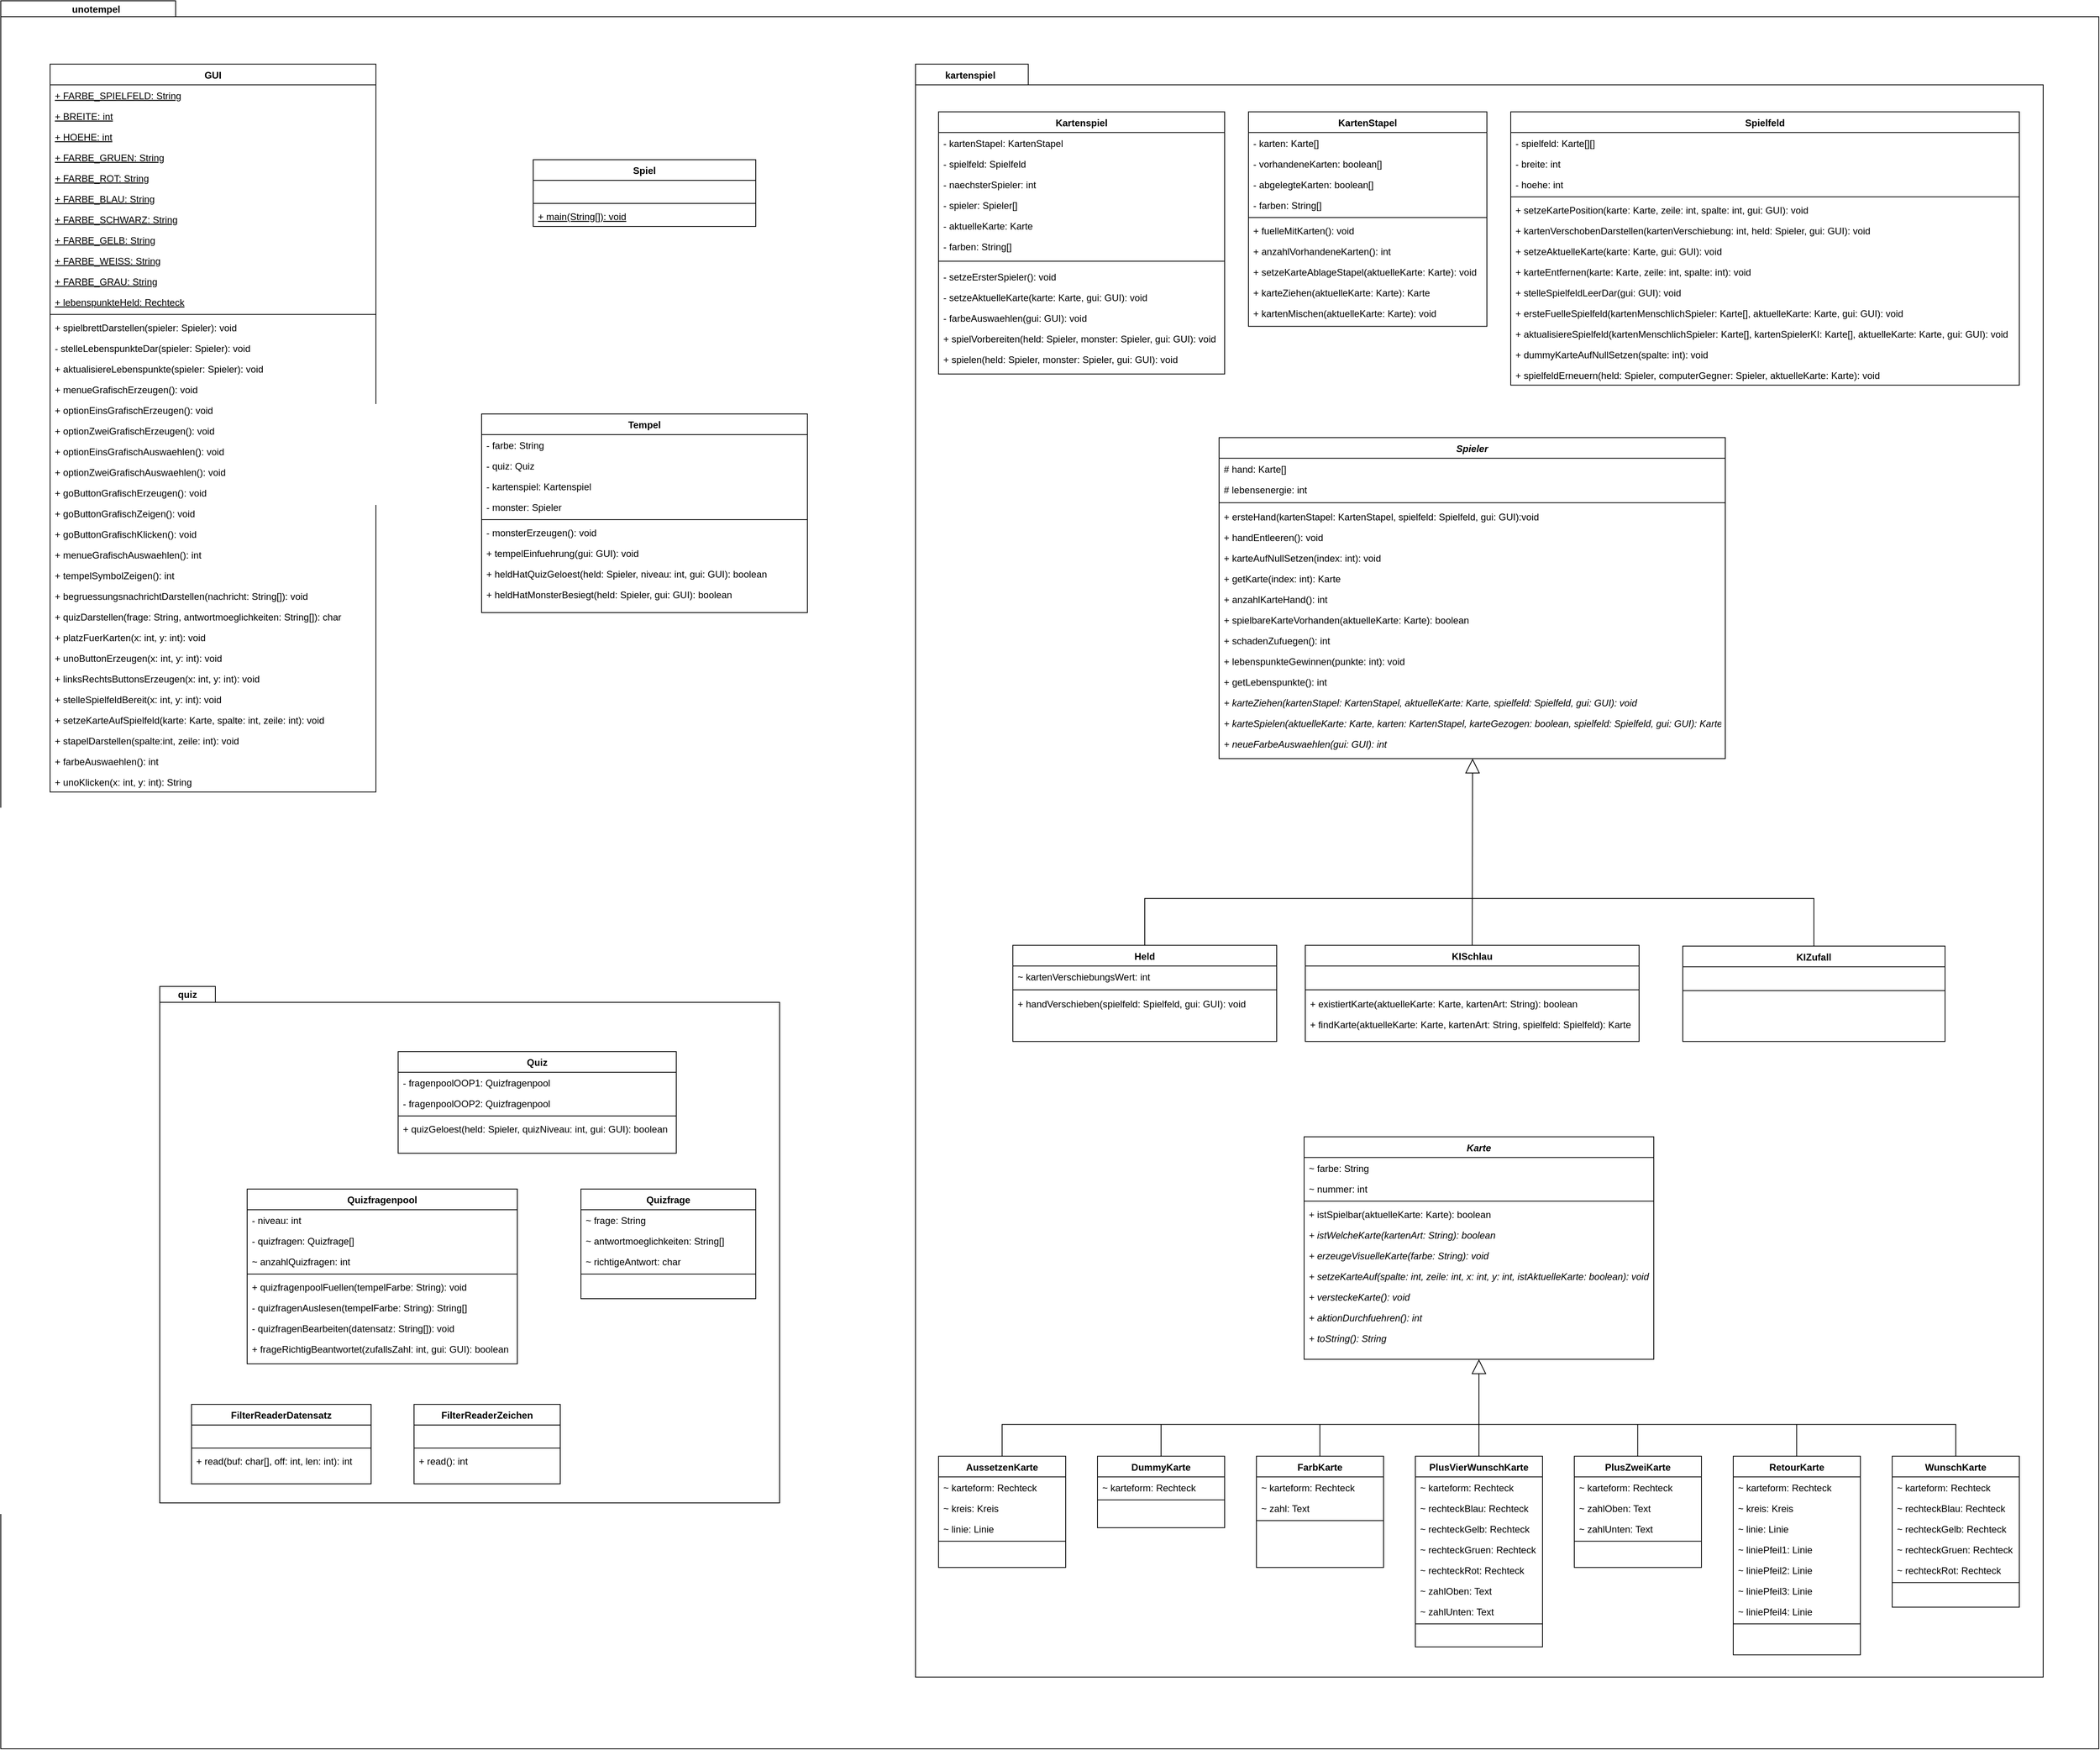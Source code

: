 <mxfile version="16.5.1" type="device"><diagram id="C5RBs43oDa-KdzZeNtuy" name="Page-1"><mxGraphModel dx="4661" dy="3846" grid="1" gridSize="10" guides="1" tooltips="1" connect="1" arrows="1" fold="1" page="1" pageScale="1" pageWidth="827" pageHeight="1169" math="0" shadow="0"><root><mxCell id="WIyWlLk6GJQsqaUBKTNV-0"/><mxCell id="WIyWlLk6GJQsqaUBKTNV-1" parent="WIyWlLk6GJQsqaUBKTNV-0"/><mxCell id="003UNInyPQ_uGT7kz2qh-168" value="" style="shape=folder;fontStyle=1;spacingTop=10;tabWidth=40;tabHeight=20;tabPosition=left;html=1;" parent="WIyWlLk6GJQsqaUBKTNV-1" vertex="1"><mxGeometry x="-770" y="-1120" width="2640" height="2200" as="geometry"/></mxCell><mxCell id="003UNInyPQ_uGT7kz2qh-173" value="unotempel" style="text;align=center;fontStyle=1;verticalAlign=middle;spacingLeft=3;spacingRight=3;strokeColor=none;rotatable=0;points=[[0,0.5],[1,0.5]];portConstraint=eastwest;" parent="WIyWlLk6GJQsqaUBKTNV-1" vertex="1"><mxGeometry x="-760" y="-1120" width="220" height="20" as="geometry"/></mxCell><mxCell id="CznVMu0E7REFedOQ9G9X-0" value="GUI" style="swimlane;fontStyle=1;align=center;verticalAlign=top;childLayout=stackLayout;horizontal=1;startSize=26;horizontalStack=0;resizeParent=1;resizeLast=0;collapsible=1;marginBottom=0;rounded=0;shadow=0;strokeWidth=1;" parent="WIyWlLk6GJQsqaUBKTNV-1" vertex="1"><mxGeometry x="-708" y="-1040.25" width="410" height="916" as="geometry"><mxRectangle x="130" y="380" width="160" height="26" as="alternateBounds"/></mxGeometry></mxCell><mxCell id="CznVMu0E7REFedOQ9G9X-1" value="+ FARBE_SPIELFELD: String" style="text;align=left;verticalAlign=top;spacingLeft=4;spacingRight=4;overflow=hidden;rotatable=0;points=[[0,0.5],[1,0.5]];portConstraint=eastwest;rounded=0;shadow=0;html=0;fontStyle=4" parent="CznVMu0E7REFedOQ9G9X-0" vertex="1"><mxGeometry y="26" width="410" height="26" as="geometry"/></mxCell><mxCell id="CznVMu0E7REFedOQ9G9X-2" value="+ BREITE: int" style="text;align=left;verticalAlign=top;spacingLeft=4;spacingRight=4;overflow=hidden;rotatable=0;points=[[0,0.5],[1,0.5]];portConstraint=eastwest;rounded=0;shadow=0;html=0;fontStyle=4" parent="CznVMu0E7REFedOQ9G9X-0" vertex="1"><mxGeometry y="52" width="410" height="26" as="geometry"/></mxCell><mxCell id="CznVMu0E7REFedOQ9G9X-3" value="+ HOEHE: int" style="text;align=left;verticalAlign=top;spacingLeft=4;spacingRight=4;overflow=hidden;rotatable=0;points=[[0,0.5],[1,0.5]];portConstraint=eastwest;rounded=0;shadow=0;html=0;fontStyle=4" parent="CznVMu0E7REFedOQ9G9X-0" vertex="1"><mxGeometry y="78" width="410" height="26" as="geometry"/></mxCell><mxCell id="CznVMu0E7REFedOQ9G9X-4" value="+ FARBE_GRUEN: String" style="text;align=left;verticalAlign=top;spacingLeft=4;spacingRight=4;overflow=hidden;rotatable=0;points=[[0,0.5],[1,0.5]];portConstraint=eastwest;rounded=0;shadow=0;html=0;fontStyle=4" parent="CznVMu0E7REFedOQ9G9X-0" vertex="1"><mxGeometry y="104" width="410" height="26" as="geometry"/></mxCell><mxCell id="CznVMu0E7REFedOQ9G9X-5" value="+ FARBE_ROT: String" style="text;align=left;verticalAlign=top;spacingLeft=4;spacingRight=4;overflow=hidden;rotatable=0;points=[[0,0.5],[1,0.5]];portConstraint=eastwest;rounded=0;shadow=0;html=0;fontStyle=4" parent="CznVMu0E7REFedOQ9G9X-0" vertex="1"><mxGeometry y="130" width="410" height="26" as="geometry"/></mxCell><mxCell id="CznVMu0E7REFedOQ9G9X-6" value="+ FARBE_BLAU: String" style="text;align=left;verticalAlign=top;spacingLeft=4;spacingRight=4;overflow=hidden;rotatable=0;points=[[0,0.5],[1,0.5]];portConstraint=eastwest;rounded=0;shadow=0;html=0;fontStyle=4" parent="CznVMu0E7REFedOQ9G9X-0" vertex="1"><mxGeometry y="156" width="410" height="26" as="geometry"/></mxCell><mxCell id="CznVMu0E7REFedOQ9G9X-7" value="+ FARBE_SCHWARZ: String" style="text;align=left;verticalAlign=top;spacingLeft=4;spacingRight=4;overflow=hidden;rotatable=0;points=[[0,0.5],[1,0.5]];portConstraint=eastwest;rounded=0;shadow=0;html=0;fontStyle=4" parent="CznVMu0E7REFedOQ9G9X-0" vertex="1"><mxGeometry y="182" width="410" height="26" as="geometry"/></mxCell><mxCell id="CznVMu0E7REFedOQ9G9X-8" value="+ FARBE_GELB: String" style="text;align=left;verticalAlign=top;spacingLeft=4;spacingRight=4;overflow=hidden;rotatable=0;points=[[0,0.5],[1,0.5]];portConstraint=eastwest;rounded=0;shadow=0;html=0;fontStyle=4" parent="CznVMu0E7REFedOQ9G9X-0" vertex="1"><mxGeometry y="208" width="410" height="26" as="geometry"/></mxCell><mxCell id="CznVMu0E7REFedOQ9G9X-9" value="+ FARBE_WEISS: String" style="text;align=left;verticalAlign=top;spacingLeft=4;spacingRight=4;overflow=hidden;rotatable=0;points=[[0,0.5],[1,0.5]];portConstraint=eastwest;rounded=0;shadow=0;html=0;fontStyle=4" parent="CznVMu0E7REFedOQ9G9X-0" vertex="1"><mxGeometry y="234" width="410" height="26" as="geometry"/></mxCell><mxCell id="CznVMu0E7REFedOQ9G9X-10" value="+ FARBE_GRAU: String" style="text;align=left;verticalAlign=top;spacingLeft=4;spacingRight=4;overflow=hidden;rotatable=0;points=[[0,0.5],[1,0.5]];portConstraint=eastwest;rounded=0;shadow=0;html=0;fontStyle=4" parent="CznVMu0E7REFedOQ9G9X-0" vertex="1"><mxGeometry y="260" width="410" height="26" as="geometry"/></mxCell><mxCell id="CznVMu0E7REFedOQ9G9X-11" value="+ lebenspunkteHeld: Rechteck" style="text;align=left;verticalAlign=top;spacingLeft=4;spacingRight=4;overflow=hidden;rotatable=0;points=[[0,0.5],[1,0.5]];portConstraint=eastwest;rounded=0;shadow=0;html=0;fontStyle=4" parent="CznVMu0E7REFedOQ9G9X-0" vertex="1"><mxGeometry y="286" width="410" height="26" as="geometry"/></mxCell><mxCell id="CznVMu0E7REFedOQ9G9X-12" value="" style="line;html=1;strokeWidth=1;align=left;verticalAlign=middle;spacingTop=-1;spacingLeft=3;spacingRight=3;rotatable=0;labelPosition=right;points=[];portConstraint=eastwest;" parent="CznVMu0E7REFedOQ9G9X-0" vertex="1"><mxGeometry y="312" width="410" height="6" as="geometry"/></mxCell><mxCell id="CznVMu0E7REFedOQ9G9X-13" value="+ spielbrettDarstellen(spieler: Spieler): void" style="text;align=left;verticalAlign=top;spacingLeft=4;spacingRight=4;overflow=hidden;rotatable=0;points=[[0,0.5],[1,0.5]];portConstraint=eastwest;rounded=0;shadow=0;html=0;" parent="CznVMu0E7REFedOQ9G9X-0" vertex="1"><mxGeometry y="318" width="410" height="26" as="geometry"/></mxCell><mxCell id="CznVMu0E7REFedOQ9G9X-14" value="- stelleLebenspunkteDar(spieler: Spieler): void" style="text;align=left;verticalAlign=top;spacingLeft=4;spacingRight=4;overflow=hidden;rotatable=0;points=[[0,0.5],[1,0.5]];portConstraint=eastwest;rounded=0;shadow=0;html=0;" parent="CznVMu0E7REFedOQ9G9X-0" vertex="1"><mxGeometry y="344" width="410" height="26" as="geometry"/></mxCell><mxCell id="CznVMu0E7REFedOQ9G9X-15" value="+ aktualisiereLebenspunkte(spieler: Spieler): void" style="text;align=left;verticalAlign=top;spacingLeft=4;spacingRight=4;overflow=hidden;rotatable=0;points=[[0,0.5],[1,0.5]];portConstraint=eastwest;rounded=0;shadow=0;html=0;" parent="CznVMu0E7REFedOQ9G9X-0" vertex="1"><mxGeometry y="370" width="410" height="26" as="geometry"/></mxCell><mxCell id="CznVMu0E7REFedOQ9G9X-16" value="+ menueGrafischErzeugen(): void" style="text;align=left;verticalAlign=top;spacingLeft=4;spacingRight=4;overflow=hidden;rotatable=0;points=[[0,0.5],[1,0.5]];portConstraint=eastwest;rounded=0;shadow=0;html=0;" parent="CznVMu0E7REFedOQ9G9X-0" vertex="1"><mxGeometry y="396" width="410" height="26" as="geometry"/></mxCell><mxCell id="CznVMu0E7REFedOQ9G9X-17" value="+ optionEinsGrafischErzeugen(): void" style="text;align=left;verticalAlign=top;spacingLeft=4;spacingRight=4;overflow=hidden;rotatable=0;points=[[0,0.5],[1,0.5]];portConstraint=eastwest;rounded=0;shadow=0;html=0;" parent="CznVMu0E7REFedOQ9G9X-0" vertex="1"><mxGeometry y="422" width="410" height="26" as="geometry"/></mxCell><mxCell id="CznVMu0E7REFedOQ9G9X-18" value="+ optionZweiGrafischErzeugen(): void" style="text;align=left;verticalAlign=top;spacingLeft=4;spacingRight=4;overflow=hidden;rotatable=0;points=[[0,0.5],[1,0.5]];portConstraint=eastwest;rounded=0;shadow=0;html=0;" parent="CznVMu0E7REFedOQ9G9X-0" vertex="1"><mxGeometry y="448" width="410" height="26" as="geometry"/></mxCell><mxCell id="CznVMu0E7REFedOQ9G9X-19" value="+ optionEinsGrafischAuswaehlen(): void" style="text;align=left;verticalAlign=top;spacingLeft=4;spacingRight=4;overflow=hidden;rotatable=0;points=[[0,0.5],[1,0.5]];portConstraint=eastwest;rounded=0;shadow=0;html=0;" parent="CznVMu0E7REFedOQ9G9X-0" vertex="1"><mxGeometry y="474" width="410" height="26" as="geometry"/></mxCell><mxCell id="CznVMu0E7REFedOQ9G9X-20" value="+ optionZweiGrafischAuswaehlen(): void" style="text;align=left;verticalAlign=top;spacingLeft=4;spacingRight=4;overflow=hidden;rotatable=0;points=[[0,0.5],[1,0.5]];portConstraint=eastwest;rounded=0;shadow=0;html=0;" parent="CznVMu0E7REFedOQ9G9X-0" vertex="1"><mxGeometry y="500" width="410" height="26" as="geometry"/></mxCell><mxCell id="CznVMu0E7REFedOQ9G9X-21" value="+ goButtonGrafischErzeugen(): void" style="text;align=left;verticalAlign=top;spacingLeft=4;spacingRight=4;overflow=hidden;rotatable=0;points=[[0,0.5],[1,0.5]];portConstraint=eastwest;rounded=0;shadow=0;html=0;" parent="CznVMu0E7REFedOQ9G9X-0" vertex="1"><mxGeometry y="526" width="410" height="26" as="geometry"/></mxCell><mxCell id="CznVMu0E7REFedOQ9G9X-22" value="+ goButtonGrafischZeigen(): void" style="text;align=left;verticalAlign=top;spacingLeft=4;spacingRight=4;overflow=hidden;rotatable=0;points=[[0,0.5],[1,0.5]];portConstraint=eastwest;rounded=0;shadow=0;html=0;" parent="CznVMu0E7REFedOQ9G9X-0" vertex="1"><mxGeometry y="552" width="410" height="26" as="geometry"/></mxCell><mxCell id="CznVMu0E7REFedOQ9G9X-23" value="+ goButtonGrafischKlicken(): void" style="text;align=left;verticalAlign=top;spacingLeft=4;spacingRight=4;overflow=hidden;rotatable=0;points=[[0,0.5],[1,0.5]];portConstraint=eastwest;rounded=0;shadow=0;html=0;" parent="CznVMu0E7REFedOQ9G9X-0" vertex="1"><mxGeometry y="578" width="410" height="26" as="geometry"/></mxCell><mxCell id="CznVMu0E7REFedOQ9G9X-24" value="+ menueGrafischAuswaehlen(): int" style="text;align=left;verticalAlign=top;spacingLeft=4;spacingRight=4;overflow=hidden;rotatable=0;points=[[0,0.5],[1,0.5]];portConstraint=eastwest;rounded=0;shadow=0;html=0;" parent="CznVMu0E7REFedOQ9G9X-0" vertex="1"><mxGeometry y="604" width="410" height="26" as="geometry"/></mxCell><mxCell id="CznVMu0E7REFedOQ9G9X-25" value="+ tempelSymbolZeigen(): int" style="text;align=left;verticalAlign=top;spacingLeft=4;spacingRight=4;overflow=hidden;rotatable=0;points=[[0,0.5],[1,0.5]];portConstraint=eastwest;rounded=0;shadow=0;html=0;" parent="CznVMu0E7REFedOQ9G9X-0" vertex="1"><mxGeometry y="630" width="410" height="26" as="geometry"/></mxCell><mxCell id="CznVMu0E7REFedOQ9G9X-26" value="+ begruessungsnachrichtDarstellen(nachricht: String[]): void" style="text;align=left;verticalAlign=top;spacingLeft=4;spacingRight=4;overflow=hidden;rotatable=0;points=[[0,0.5],[1,0.5]];portConstraint=eastwest;rounded=0;shadow=0;html=0;" parent="CznVMu0E7REFedOQ9G9X-0" vertex="1"><mxGeometry y="656" width="410" height="26" as="geometry"/></mxCell><mxCell id="CznVMu0E7REFedOQ9G9X-27" value="+ quizDarstellen(frage: String, antwortmoeglichkeiten: String[]): char" style="text;align=left;verticalAlign=top;spacingLeft=4;spacingRight=4;overflow=hidden;rotatable=0;points=[[0,0.5],[1,0.5]];portConstraint=eastwest;rounded=0;shadow=0;html=0;" parent="CznVMu0E7REFedOQ9G9X-0" vertex="1"><mxGeometry y="682" width="410" height="26" as="geometry"/></mxCell><mxCell id="CznVMu0E7REFedOQ9G9X-28" value="+ platzFuerKarten(x: int, y: int): void" style="text;align=left;verticalAlign=top;spacingLeft=4;spacingRight=4;overflow=hidden;rotatable=0;points=[[0,0.5],[1,0.5]];portConstraint=eastwest;rounded=0;shadow=0;html=0;" parent="CznVMu0E7REFedOQ9G9X-0" vertex="1"><mxGeometry y="708" width="410" height="26" as="geometry"/></mxCell><mxCell id="CznVMu0E7REFedOQ9G9X-29" value="+ unoButtonErzeugen(x: int, y: int): void" style="text;align=left;verticalAlign=top;spacingLeft=4;spacingRight=4;overflow=hidden;rotatable=0;points=[[0,0.5],[1,0.5]];portConstraint=eastwest;rounded=0;shadow=0;html=0;" parent="CznVMu0E7REFedOQ9G9X-0" vertex="1"><mxGeometry y="734" width="410" height="26" as="geometry"/></mxCell><mxCell id="CznVMu0E7REFedOQ9G9X-30" value="+ linksRechtsButtonsErzeugen(x: int, y: int): void" style="text;align=left;verticalAlign=top;spacingLeft=4;spacingRight=4;overflow=hidden;rotatable=0;points=[[0,0.5],[1,0.5]];portConstraint=eastwest;rounded=0;shadow=0;html=0;" parent="CznVMu0E7REFedOQ9G9X-0" vertex="1"><mxGeometry y="760" width="410" height="26" as="geometry"/></mxCell><mxCell id="CznVMu0E7REFedOQ9G9X-31" value="+ stelleSpielfeldBereit(x: int, y: int): void" style="text;align=left;verticalAlign=top;spacingLeft=4;spacingRight=4;overflow=hidden;rotatable=0;points=[[0,0.5],[1,0.5]];portConstraint=eastwest;rounded=0;shadow=0;html=0;" parent="CznVMu0E7REFedOQ9G9X-0" vertex="1"><mxGeometry y="786" width="410" height="26" as="geometry"/></mxCell><mxCell id="CznVMu0E7REFedOQ9G9X-32" value="+ setzeKarteAufSpielfeld(karte: Karte, spalte: int, zeile: int): void" style="text;align=left;verticalAlign=top;spacingLeft=4;spacingRight=4;overflow=hidden;rotatable=0;points=[[0,0.5],[1,0.5]];portConstraint=eastwest;rounded=0;shadow=0;html=0;" parent="CznVMu0E7REFedOQ9G9X-0" vertex="1"><mxGeometry y="812" width="410" height="26" as="geometry"/></mxCell><mxCell id="CznVMu0E7REFedOQ9G9X-33" value="+ stapelDarstellen(spalte:int, zeile: int): void" style="text;align=left;verticalAlign=top;spacingLeft=4;spacingRight=4;overflow=hidden;rotatable=0;points=[[0,0.5],[1,0.5]];portConstraint=eastwest;rounded=0;shadow=0;html=0;" parent="CznVMu0E7REFedOQ9G9X-0" vertex="1"><mxGeometry y="838" width="410" height="26" as="geometry"/></mxCell><mxCell id="CznVMu0E7REFedOQ9G9X-34" value="+ farbeAuswaehlen(): int" style="text;align=left;verticalAlign=top;spacingLeft=4;spacingRight=4;overflow=hidden;rotatable=0;points=[[0,0.5],[1,0.5]];portConstraint=eastwest;rounded=0;shadow=0;html=0;" parent="CznVMu0E7REFedOQ9G9X-0" vertex="1"><mxGeometry y="864" width="410" height="26" as="geometry"/></mxCell><mxCell id="CznVMu0E7REFedOQ9G9X-35" value="+ unoKlicken(x: int, y: int): String" style="text;align=left;verticalAlign=top;spacingLeft=4;spacingRight=4;overflow=hidden;rotatable=0;points=[[0,0.5],[1,0.5]];portConstraint=eastwest;rounded=0;shadow=0;html=0;" parent="CznVMu0E7REFedOQ9G9X-0" vertex="1"><mxGeometry y="890" width="410" height="26" as="geometry"/></mxCell><mxCell id="CznVMu0E7REFedOQ9G9X-49" value="Spiel" style="swimlane;fontStyle=1;align=center;verticalAlign=top;childLayout=stackLayout;horizontal=1;startSize=26;horizontalStack=0;resizeParent=1;resizeLast=0;collapsible=1;marginBottom=0;rounded=0;shadow=0;strokeWidth=1;" parent="WIyWlLk6GJQsqaUBKTNV-1" vertex="1"><mxGeometry x="-100" y="-920" width="280" height="84" as="geometry"><mxRectangle x="130" y="380" width="160" height="26" as="alternateBounds"/></mxGeometry></mxCell><mxCell id="CznVMu0E7REFedOQ9G9X-50" value="  " style="text;align=left;verticalAlign=top;spacingLeft=4;spacingRight=4;overflow=hidden;rotatable=0;points=[[0,0.5],[1,0.5]];portConstraint=eastwest;rounded=0;shadow=0;html=0;" parent="CznVMu0E7REFedOQ9G9X-49" vertex="1"><mxGeometry y="26" width="280" height="26" as="geometry"/></mxCell><mxCell id="CznVMu0E7REFedOQ9G9X-51" value="" style="line;html=1;strokeWidth=1;align=left;verticalAlign=middle;spacingTop=-1;spacingLeft=3;spacingRight=3;rotatable=0;labelPosition=right;points=[];portConstraint=eastwest;" parent="CznVMu0E7REFedOQ9G9X-49" vertex="1"><mxGeometry y="52" width="280" height="6" as="geometry"/></mxCell><mxCell id="CznVMu0E7REFedOQ9G9X-52" value="+ main(String[]): void" style="text;align=left;verticalAlign=top;spacingLeft=4;spacingRight=4;overflow=hidden;rotatable=0;points=[[0,0.5],[1,0.5]];portConstraint=eastwest;rounded=0;shadow=0;html=0;fontStyle=4" parent="CznVMu0E7REFedOQ9G9X-49" vertex="1"><mxGeometry y="58" width="280" height="26" as="geometry"/></mxCell><mxCell id="CznVMu0E7REFedOQ9G9X-82" value="" style="shape=folder;fontStyle=1;spacingTop=10;tabWidth=70;tabHeight=20;tabPosition=left;html=1;" parent="WIyWlLk6GJQsqaUBKTNV-1" vertex="1"><mxGeometry x="-570" y="120.5" width="780" height="650" as="geometry"/></mxCell><mxCell id="CznVMu0E7REFedOQ9G9X-83" value="FilterReaderDatensatz" style="swimlane;fontStyle=1;align=center;verticalAlign=top;childLayout=stackLayout;horizontal=1;startSize=26;horizontalStack=0;resizeParent=1;resizeLast=0;collapsible=1;marginBottom=0;rounded=0;shadow=0;strokeWidth=1;" parent="WIyWlLk6GJQsqaUBKTNV-1" vertex="1"><mxGeometry x="-530" y="646.5" width="226" height="100" as="geometry"><mxRectangle x="130" y="380" width="160" height="26" as="alternateBounds"/></mxGeometry></mxCell><mxCell id="CznVMu0E7REFedOQ9G9X-84" value="   " style="text;align=left;verticalAlign=top;spacingLeft=4;spacingRight=4;overflow=hidden;rotatable=0;points=[[0,0.5],[1,0.5]];portConstraint=eastwest;rounded=0;shadow=0;html=0;" parent="CznVMu0E7REFedOQ9G9X-83" vertex="1"><mxGeometry y="26" width="226" height="26" as="geometry"/></mxCell><mxCell id="CznVMu0E7REFedOQ9G9X-85" value="" style="line;html=1;strokeWidth=1;align=left;verticalAlign=middle;spacingTop=-1;spacingLeft=3;spacingRight=3;rotatable=0;labelPosition=right;points=[];portConstraint=eastwest;" parent="CznVMu0E7REFedOQ9G9X-83" vertex="1"><mxGeometry y="52" width="226" height="6" as="geometry"/></mxCell><mxCell id="CznVMu0E7REFedOQ9G9X-86" value="+ read(buf: char[], off: int, len: int): int" style="text;align=left;verticalAlign=top;spacingLeft=4;spacingRight=4;overflow=hidden;rotatable=0;points=[[0,0.5],[1,0.5]];portConstraint=eastwest;rounded=0;shadow=0;html=0;" parent="CznVMu0E7REFedOQ9G9X-83" vertex="1"><mxGeometry y="58" width="226" height="26" as="geometry"/></mxCell><mxCell id="CznVMu0E7REFedOQ9G9X-87" value="FilterReaderZeichen" style="swimlane;fontStyle=1;align=center;verticalAlign=top;childLayout=stackLayout;horizontal=1;startSize=26;horizontalStack=0;resizeParent=1;resizeLast=0;collapsible=1;marginBottom=0;rounded=0;shadow=0;strokeWidth=1;" parent="WIyWlLk6GJQsqaUBKTNV-1" vertex="1"><mxGeometry x="-250" y="646.5" width="184" height="100" as="geometry"><mxRectangle x="130" y="380" width="160" height="26" as="alternateBounds"/></mxGeometry></mxCell><mxCell id="CznVMu0E7REFedOQ9G9X-88" value="  " style="text;align=left;verticalAlign=top;spacingLeft=4;spacingRight=4;overflow=hidden;rotatable=0;points=[[0,0.5],[1,0.5]];portConstraint=eastwest;rounded=0;shadow=0;html=0;" parent="CznVMu0E7REFedOQ9G9X-87" vertex="1"><mxGeometry y="26" width="184" height="26" as="geometry"/></mxCell><mxCell id="CznVMu0E7REFedOQ9G9X-89" value="" style="line;html=1;strokeWidth=1;align=left;verticalAlign=middle;spacingTop=-1;spacingLeft=3;spacingRight=3;rotatable=0;labelPosition=right;points=[];portConstraint=eastwest;" parent="CznVMu0E7REFedOQ9G9X-87" vertex="1"><mxGeometry y="52" width="184" height="6" as="geometry"/></mxCell><mxCell id="CznVMu0E7REFedOQ9G9X-90" value="+ read(): int" style="text;align=left;verticalAlign=top;spacingLeft=4;spacingRight=4;overflow=hidden;rotatable=0;points=[[0,0.5],[1,0.5]];portConstraint=eastwest;rounded=0;shadow=0;html=0;" parent="CznVMu0E7REFedOQ9G9X-87" vertex="1"><mxGeometry y="58" width="184" height="26" as="geometry"/></mxCell><mxCell id="CznVMu0E7REFedOQ9G9X-91" value="Quizfrage" style="swimlane;fontStyle=1;align=center;verticalAlign=top;childLayout=stackLayout;horizontal=1;startSize=26;horizontalStack=0;resizeParent=1;resizeLast=0;collapsible=1;marginBottom=0;rounded=0;shadow=0;strokeWidth=1;" parent="WIyWlLk6GJQsqaUBKTNV-1" vertex="1"><mxGeometry x="-40" y="375.5" width="220" height="138" as="geometry"><mxRectangle x="130" y="380" width="160" height="26" as="alternateBounds"/></mxGeometry></mxCell><mxCell id="CznVMu0E7REFedOQ9G9X-92" value="~ frage: String" style="text;align=left;verticalAlign=top;spacingLeft=4;spacingRight=4;overflow=hidden;rotatable=0;points=[[0,0.5],[1,0.5]];portConstraint=eastwest;" parent="CznVMu0E7REFedOQ9G9X-91" vertex="1"><mxGeometry y="26" width="220" height="26" as="geometry"/></mxCell><mxCell id="CznVMu0E7REFedOQ9G9X-93" value="~ antwortmoeglichkeiten: String[]" style="text;align=left;verticalAlign=top;spacingLeft=4;spacingRight=4;overflow=hidden;rotatable=0;points=[[0,0.5],[1,0.5]];portConstraint=eastwest;rounded=0;shadow=0;html=0;" parent="CznVMu0E7REFedOQ9G9X-91" vertex="1"><mxGeometry y="52" width="220" height="26" as="geometry"/></mxCell><mxCell id="CznVMu0E7REFedOQ9G9X-94" value="~ richtigeAntwort: char" style="text;align=left;verticalAlign=top;spacingLeft=4;spacingRight=4;overflow=hidden;rotatable=0;points=[[0,0.5],[1,0.5]];portConstraint=eastwest;rounded=0;shadow=0;html=0;" parent="CznVMu0E7REFedOQ9G9X-91" vertex="1"><mxGeometry y="78" width="220" height="26" as="geometry"/></mxCell><mxCell id="CznVMu0E7REFedOQ9G9X-95" value="" style="line;html=1;strokeWidth=1;align=left;verticalAlign=middle;spacingTop=-1;spacingLeft=3;spacingRight=3;rotatable=0;labelPosition=right;points=[];portConstraint=eastwest;" parent="CznVMu0E7REFedOQ9G9X-91" vertex="1"><mxGeometry y="104" width="220" height="6" as="geometry"/></mxCell><mxCell id="CznVMu0E7REFedOQ9G9X-96" value="Quizfragenpool" style="swimlane;fontStyle=1;align=center;verticalAlign=top;childLayout=stackLayout;horizontal=1;startSize=26;horizontalStack=0;resizeParent=1;resizeLast=0;collapsible=1;marginBottom=0;rounded=0;shadow=0;strokeWidth=1;" parent="WIyWlLk6GJQsqaUBKTNV-1" vertex="1"><mxGeometry x="-460" y="375.5" width="340" height="220" as="geometry"><mxRectangle x="130" y="380" width="160" height="26" as="alternateBounds"/></mxGeometry></mxCell><mxCell id="CznVMu0E7REFedOQ9G9X-97" value="- niveau: int" style="text;align=left;verticalAlign=top;spacingLeft=4;spacingRight=4;overflow=hidden;rotatable=0;points=[[0,0.5],[1,0.5]];portConstraint=eastwest;" parent="CznVMu0E7REFedOQ9G9X-96" vertex="1"><mxGeometry y="26" width="340" height="26" as="geometry"/></mxCell><mxCell id="CznVMu0E7REFedOQ9G9X-98" value="- quizfragen: Quizfrage[]" style="text;align=left;verticalAlign=top;spacingLeft=4;spacingRight=4;overflow=hidden;rotatable=0;points=[[0,0.5],[1,0.5]];portConstraint=eastwest;rounded=0;shadow=0;html=0;" parent="CznVMu0E7REFedOQ9G9X-96" vertex="1"><mxGeometry y="52" width="340" height="26" as="geometry"/></mxCell><mxCell id="CznVMu0E7REFedOQ9G9X-99" value="~ anzahlQuizfragen: int" style="text;align=left;verticalAlign=top;spacingLeft=4;spacingRight=4;overflow=hidden;rotatable=0;points=[[0,0.5],[1,0.5]];portConstraint=eastwest;rounded=0;shadow=0;html=0;" parent="CznVMu0E7REFedOQ9G9X-96" vertex="1"><mxGeometry y="78" width="340" height="26" as="geometry"/></mxCell><mxCell id="CznVMu0E7REFedOQ9G9X-100" value="" style="line;html=1;strokeWidth=1;align=left;verticalAlign=middle;spacingTop=-1;spacingLeft=3;spacingRight=3;rotatable=0;labelPosition=right;points=[];portConstraint=eastwest;" parent="CznVMu0E7REFedOQ9G9X-96" vertex="1"><mxGeometry y="104" width="340" height="6" as="geometry"/></mxCell><mxCell id="CznVMu0E7REFedOQ9G9X-101" value="+ quizfragenpoolFuellen(tempelFarbe: String): void" style="text;align=left;verticalAlign=top;spacingLeft=4;spacingRight=4;overflow=hidden;rotatable=0;points=[[0,0.5],[1,0.5]];portConstraint=eastwest;rounded=0;shadow=0;html=0;" parent="CznVMu0E7REFedOQ9G9X-96" vertex="1"><mxGeometry y="110" width="340" height="26" as="geometry"/></mxCell><mxCell id="CznVMu0E7REFedOQ9G9X-102" value="- quizfragenAuslesen(tempelFarbe: String): String[]" style="text;align=left;verticalAlign=top;spacingLeft=4;spacingRight=4;overflow=hidden;rotatable=0;points=[[0,0.5],[1,0.5]];portConstraint=eastwest;rounded=0;shadow=0;html=0;" parent="CznVMu0E7REFedOQ9G9X-96" vertex="1"><mxGeometry y="136" width="340" height="26" as="geometry"/></mxCell><mxCell id="CznVMu0E7REFedOQ9G9X-103" value="- quizfragenBearbeiten(datensatz: String[]): void" style="text;align=left;verticalAlign=top;spacingLeft=4;spacingRight=4;overflow=hidden;rotatable=0;points=[[0,0.5],[1,0.5]];portConstraint=eastwest;rounded=0;shadow=0;html=0;" parent="CznVMu0E7REFedOQ9G9X-96" vertex="1"><mxGeometry y="162" width="340" height="26" as="geometry"/></mxCell><mxCell id="CznVMu0E7REFedOQ9G9X-104" value="+ frageRichtigBeantwortet(zufallsZahl: int, gui: GUI): boolean" style="text;align=left;verticalAlign=top;spacingLeft=4;spacingRight=4;overflow=hidden;rotatable=0;points=[[0,0.5],[1,0.5]];portConstraint=eastwest;rounded=0;shadow=0;html=0;" parent="CznVMu0E7REFedOQ9G9X-96" vertex="1"><mxGeometry y="188" width="340" height="26" as="geometry"/></mxCell><mxCell id="CznVMu0E7REFedOQ9G9X-105" value="quiz" style="text;align=center;fontStyle=1;verticalAlign=middle;spacingLeft=3;spacingRight=3;strokeColor=none;rotatable=0;points=[[0,0.5],[1,0.5]];portConstraint=eastwest;" parent="WIyWlLk6GJQsqaUBKTNV-1" vertex="1"><mxGeometry x="-560" y="119" width="50" height="21.5" as="geometry"/></mxCell><mxCell id="CznVMu0E7REFedOQ9G9X-106" value="Quiz" style="swimlane;fontStyle=1;align=center;verticalAlign=top;childLayout=stackLayout;horizontal=1;startSize=26;horizontalStack=0;resizeParent=1;resizeLast=0;collapsible=1;marginBottom=0;rounded=0;shadow=0;strokeWidth=1;" parent="WIyWlLk6GJQsqaUBKTNV-1" vertex="1"><mxGeometry x="-270" y="202.5" width="350" height="128" as="geometry"><mxRectangle x="130" y="380" width="160" height="26" as="alternateBounds"/></mxGeometry></mxCell><mxCell id="CznVMu0E7REFedOQ9G9X-107" value="- fragenpoolOOP1: Quizfragenpool" style="text;align=left;verticalAlign=top;spacingLeft=4;spacingRight=4;overflow=hidden;rotatable=0;points=[[0,0.5],[1,0.5]];portConstraint=eastwest;rounded=0;shadow=0;html=0;" parent="CznVMu0E7REFedOQ9G9X-106" vertex="1"><mxGeometry y="26" width="350" height="26" as="geometry"/></mxCell><mxCell id="CznVMu0E7REFedOQ9G9X-108" value="- fragenpoolOOP2: Quizfragenpool" style="text;align=left;verticalAlign=top;spacingLeft=4;spacingRight=4;overflow=hidden;rotatable=0;points=[[0,0.5],[1,0.5]];portConstraint=eastwest;rounded=0;shadow=0;html=0;" parent="CznVMu0E7REFedOQ9G9X-106" vertex="1"><mxGeometry y="52" width="350" height="26" as="geometry"/></mxCell><mxCell id="CznVMu0E7REFedOQ9G9X-109" value="" style="line;html=1;strokeWidth=1;align=left;verticalAlign=middle;spacingTop=-1;spacingLeft=3;spacingRight=3;rotatable=0;labelPosition=right;points=[];portConstraint=eastwest;" parent="CznVMu0E7REFedOQ9G9X-106" vertex="1"><mxGeometry y="78" width="350" height="6" as="geometry"/></mxCell><mxCell id="CznVMu0E7REFedOQ9G9X-110" value="+ quizGeloest(held: Spieler, quizNiveau: int, gui: GUI): boolean" style="text;align=left;verticalAlign=top;spacingLeft=4;spacingRight=4;overflow=hidden;rotatable=0;points=[[0,0.5],[1,0.5]];portConstraint=eastwest;rounded=0;shadow=0;html=0;" parent="CznVMu0E7REFedOQ9G9X-106" vertex="1"><mxGeometry y="84" width="350" height="26" as="geometry"/></mxCell><mxCell id="CznVMu0E7REFedOQ9G9X-111" value="" style="shape=folder;fontStyle=1;spacingTop=10;tabWidth=40;tabHeight=26;tabPosition=left;html=1;" parent="WIyWlLk6GJQsqaUBKTNV-1" vertex="1"><mxGeometry x="381" y="-1040.25" width="1419" height="2030" as="geometry"/></mxCell><mxCell id="CznVMu0E7REFedOQ9G9X-112" value="Held" style="swimlane;fontStyle=1;align=center;verticalAlign=top;childLayout=stackLayout;horizontal=1;startSize=26;horizontalStack=0;resizeParent=1;resizeLast=0;collapsible=1;marginBottom=0;rounded=0;shadow=0;strokeWidth=1;" parent="WIyWlLk6GJQsqaUBKTNV-1" vertex="1"><mxGeometry x="503.5" y="68.75" width="332" height="121" as="geometry"><mxRectangle x="340" y="380" width="170" height="26" as="alternateBounds"/></mxGeometry></mxCell><mxCell id="CznVMu0E7REFedOQ9G9X-113" value="~ kartenVerschiebungsWert: int" style="text;align=left;verticalAlign=top;spacingLeft=4;spacingRight=4;overflow=hidden;rotatable=0;points=[[0,0.5],[1,0.5]];portConstraint=eastwest;" parent="CznVMu0E7REFedOQ9G9X-112" vertex="1"><mxGeometry y="26" width="332" height="26" as="geometry"/></mxCell><mxCell id="CznVMu0E7REFedOQ9G9X-114" value="" style="line;html=1;strokeWidth=1;align=left;verticalAlign=middle;spacingTop=-1;spacingLeft=3;spacingRight=3;rotatable=0;labelPosition=right;points=[];portConstraint=eastwest;" parent="CznVMu0E7REFedOQ9G9X-112" vertex="1"><mxGeometry y="52" width="332" height="8" as="geometry"/></mxCell><mxCell id="CznVMu0E7REFedOQ9G9X-115" value="+ handVerschieben(spielfeld: Spielfeld, gui: GUI): void" style="text;align=left;verticalAlign=top;spacingLeft=4;spacingRight=4;overflow=hidden;rotatable=0;points=[[0,0.5],[1,0.5]];portConstraint=eastwest;" parent="CznVMu0E7REFedOQ9G9X-112" vertex="1"><mxGeometry y="60" width="332" height="26" as="geometry"/></mxCell><mxCell id="CznVMu0E7REFedOQ9G9X-116" value="Spieler" style="swimlane;fontStyle=3;align=center;verticalAlign=top;childLayout=stackLayout;horizontal=1;startSize=26;horizontalStack=0;resizeParent=1;resizeLast=0;collapsible=1;marginBottom=0;rounded=0;shadow=0;strokeWidth=1;" parent="WIyWlLk6GJQsqaUBKTNV-1" vertex="1"><mxGeometry x="763" y="-570.25" width="637" height="404" as="geometry"><mxRectangle x="340" y="380" width="170" height="26" as="alternateBounds"/></mxGeometry></mxCell><mxCell id="CznVMu0E7REFedOQ9G9X-117" value="# hand: Karte[]" style="text;align=left;verticalAlign=top;spacingLeft=4;spacingRight=4;overflow=hidden;rotatable=0;points=[[0,0.5],[1,0.5]];portConstraint=eastwest;" parent="CznVMu0E7REFedOQ9G9X-116" vertex="1"><mxGeometry y="26" width="637" height="26" as="geometry"/></mxCell><mxCell id="CznVMu0E7REFedOQ9G9X-118" value="# lebensenergie: int" style="text;align=left;verticalAlign=top;spacingLeft=4;spacingRight=4;overflow=hidden;rotatable=0;points=[[0,0.5],[1,0.5]];portConstraint=eastwest;" parent="CznVMu0E7REFedOQ9G9X-116" vertex="1"><mxGeometry y="52" width="637" height="26" as="geometry"/></mxCell><mxCell id="CznVMu0E7REFedOQ9G9X-119" value="" style="line;html=1;strokeWidth=1;align=left;verticalAlign=middle;spacingTop=-1;spacingLeft=3;spacingRight=3;rotatable=0;labelPosition=right;points=[];portConstraint=eastwest;" parent="CznVMu0E7REFedOQ9G9X-116" vertex="1"><mxGeometry y="78" width="637" height="8" as="geometry"/></mxCell><mxCell id="CznVMu0E7REFedOQ9G9X-120" value="+ ersteHand(kartenStapel: KartenStapel, spielfeld: Spielfeld, gui: GUI):void " style="text;align=left;verticalAlign=top;spacingLeft=4;spacingRight=4;overflow=hidden;rotatable=0;points=[[0,0.5],[1,0.5]];portConstraint=eastwest;" parent="CznVMu0E7REFedOQ9G9X-116" vertex="1"><mxGeometry y="86" width="637" height="26" as="geometry"/></mxCell><mxCell id="CznVMu0E7REFedOQ9G9X-121" value="+ handEntleeren(): void" style="text;align=left;verticalAlign=top;spacingLeft=4;spacingRight=4;overflow=hidden;rotatable=0;points=[[0,0.5],[1,0.5]];portConstraint=eastwest;" parent="CznVMu0E7REFedOQ9G9X-116" vertex="1"><mxGeometry y="112" width="637" height="26" as="geometry"/></mxCell><mxCell id="CznVMu0E7REFedOQ9G9X-122" value="+ karteAufNullSetzen(index: int): void" style="text;align=left;verticalAlign=top;spacingLeft=4;spacingRight=4;overflow=hidden;rotatable=0;points=[[0,0.5],[1,0.5]];portConstraint=eastwest;" parent="CznVMu0E7REFedOQ9G9X-116" vertex="1"><mxGeometry y="138" width="637" height="26" as="geometry"/></mxCell><mxCell id="CznVMu0E7REFedOQ9G9X-123" value="+ getKarte(index: int): Karte" style="text;align=left;verticalAlign=top;spacingLeft=4;spacingRight=4;overflow=hidden;rotatable=0;points=[[0,0.5],[1,0.5]];portConstraint=eastwest;" parent="CznVMu0E7REFedOQ9G9X-116" vertex="1"><mxGeometry y="164" width="637" height="26" as="geometry"/></mxCell><mxCell id="CznVMu0E7REFedOQ9G9X-124" value="+ anzahlKarteHand(): int" style="text;align=left;verticalAlign=top;spacingLeft=4;spacingRight=4;overflow=hidden;rotatable=0;points=[[0,0.5],[1,0.5]];portConstraint=eastwest;" parent="CznVMu0E7REFedOQ9G9X-116" vertex="1"><mxGeometry y="190" width="637" height="26" as="geometry"/></mxCell><mxCell id="CznVMu0E7REFedOQ9G9X-125" value="+ spielbareKarteVorhanden(aktuelleKarte: Karte): boolean" style="text;align=left;verticalAlign=top;spacingLeft=4;spacingRight=4;overflow=hidden;rotatable=0;points=[[0,0.5],[1,0.5]];portConstraint=eastwest;" parent="CznVMu0E7REFedOQ9G9X-116" vertex="1"><mxGeometry y="216" width="637" height="26" as="geometry"/></mxCell><mxCell id="CznVMu0E7REFedOQ9G9X-126" value="+ schadenZufuegen(): int" style="text;align=left;verticalAlign=top;spacingLeft=4;spacingRight=4;overflow=hidden;rotatable=0;points=[[0,0.5],[1,0.5]];portConstraint=eastwest;" parent="CznVMu0E7REFedOQ9G9X-116" vertex="1"><mxGeometry y="242" width="637" height="26" as="geometry"/></mxCell><mxCell id="CznVMu0E7REFedOQ9G9X-127" value="+ lebenspunkteGewinnen(punkte: int): void" style="text;align=left;verticalAlign=top;spacingLeft=4;spacingRight=4;overflow=hidden;rotatable=0;points=[[0,0.5],[1,0.5]];portConstraint=eastwest;" parent="CznVMu0E7REFedOQ9G9X-116" vertex="1"><mxGeometry y="268" width="637" height="26" as="geometry"/></mxCell><mxCell id="CznVMu0E7REFedOQ9G9X-128" value="+ getLebenspunkte(): int" style="text;align=left;verticalAlign=top;spacingLeft=4;spacingRight=4;overflow=hidden;rotatable=0;points=[[0,0.5],[1,0.5]];portConstraint=eastwest;" parent="CznVMu0E7REFedOQ9G9X-116" vertex="1"><mxGeometry y="294" width="637" height="26" as="geometry"/></mxCell><mxCell id="CznVMu0E7REFedOQ9G9X-129" value="+ karteZiehen(kartenStapel: KartenStapel, aktuelleKarte: Karte, spielfeld: Spielfeld, gui: GUI): void" style="text;align=left;verticalAlign=top;spacingLeft=4;spacingRight=4;overflow=hidden;rotatable=0;points=[[0,0.5],[1,0.5]];portConstraint=eastwest;fontStyle=2" parent="CznVMu0E7REFedOQ9G9X-116" vertex="1"><mxGeometry y="320" width="637" height="26" as="geometry"/></mxCell><mxCell id="CznVMu0E7REFedOQ9G9X-130" value="+ karteSpielen(aktuelleKarte: Karte, karten: KartenStapel, karteGezogen: boolean, spielfeld: Spielfeld, gui: GUI): Karte" style="text;align=left;verticalAlign=top;spacingLeft=4;spacingRight=4;overflow=hidden;rotatable=0;points=[[0,0.5],[1,0.5]];portConstraint=eastwest;fontStyle=2" parent="CznVMu0E7REFedOQ9G9X-116" vertex="1"><mxGeometry y="346" width="637" height="26" as="geometry"/></mxCell><mxCell id="CznVMu0E7REFedOQ9G9X-131" value="+ neueFarbeAuswaehlen(gui: GUI): int" style="text;align=left;verticalAlign=top;spacingLeft=4;spacingRight=4;overflow=hidden;rotatable=0;points=[[0,0.5],[1,0.5]];portConstraint=eastwest;fontStyle=2" parent="CznVMu0E7REFedOQ9G9X-116" vertex="1"><mxGeometry y="372" width="637" height="26" as="geometry"/></mxCell><mxCell id="CznVMu0E7REFedOQ9G9X-132" value="Karte" style="swimlane;fontStyle=3;align=center;verticalAlign=top;childLayout=stackLayout;horizontal=1;startSize=26;horizontalStack=0;resizeParent=1;resizeLast=0;collapsible=1;marginBottom=0;rounded=0;shadow=0;strokeWidth=1;" parent="WIyWlLk6GJQsqaUBKTNV-1" vertex="1"><mxGeometry x="870" y="309.75" width="440" height="280" as="geometry"><mxRectangle x="130" y="380" width="160" height="26" as="alternateBounds"/></mxGeometry></mxCell><mxCell id="CznVMu0E7REFedOQ9G9X-133" value="~ farbe: String" style="text;align=left;verticalAlign=top;spacingLeft=4;spacingRight=4;overflow=hidden;rotatable=0;points=[[0,0.5],[1,0.5]];portConstraint=eastwest;" parent="CznVMu0E7REFedOQ9G9X-132" vertex="1"><mxGeometry y="26" width="440" height="26" as="geometry"/></mxCell><mxCell id="CznVMu0E7REFedOQ9G9X-134" value="~ nummer: int" style="text;align=left;verticalAlign=top;spacingLeft=4;spacingRight=4;overflow=hidden;rotatable=0;points=[[0,0.5],[1,0.5]];portConstraint=eastwest;rounded=0;shadow=0;html=0;" parent="CznVMu0E7REFedOQ9G9X-132" vertex="1"><mxGeometry y="52" width="440" height="26" as="geometry"/></mxCell><mxCell id="CznVMu0E7REFedOQ9G9X-135" value="" style="line;html=1;strokeWidth=1;align=left;verticalAlign=middle;spacingTop=-1;spacingLeft=3;spacingRight=3;rotatable=0;labelPosition=right;points=[];portConstraint=eastwest;" parent="CznVMu0E7REFedOQ9G9X-132" vertex="1"><mxGeometry y="78" width="440" height="6" as="geometry"/></mxCell><mxCell id="CznVMu0E7REFedOQ9G9X-136" value="+ istSpielbar(aktuelleKarte: Karte): boolean" style="text;align=left;verticalAlign=top;spacingLeft=4;spacingRight=4;overflow=hidden;rotatable=0;points=[[0,0.5],[1,0.5]];portConstraint=eastwest;rounded=0;shadow=0;html=0;" parent="CznVMu0E7REFedOQ9G9X-132" vertex="1"><mxGeometry y="84" width="440" height="26" as="geometry"/></mxCell><mxCell id="CznVMu0E7REFedOQ9G9X-137" value="+ istWelcheKarte(kartenArt: String): boolean" style="text;align=left;verticalAlign=top;spacingLeft=4;spacingRight=4;overflow=hidden;rotatable=0;points=[[0,0.5],[1,0.5]];portConstraint=eastwest;rounded=0;shadow=0;html=0;fontStyle=2" parent="CznVMu0E7REFedOQ9G9X-132" vertex="1"><mxGeometry y="110" width="440" height="26" as="geometry"/></mxCell><mxCell id="CznVMu0E7REFedOQ9G9X-138" value="+ erzeugeVisuelleKarte(farbe: String): void" style="text;align=left;verticalAlign=top;spacingLeft=4;spacingRight=4;overflow=hidden;rotatable=0;points=[[0,0.5],[1,0.5]];portConstraint=eastwest;rounded=0;shadow=0;html=0;fontStyle=2" parent="CznVMu0E7REFedOQ9G9X-132" vertex="1"><mxGeometry y="136" width="440" height="26" as="geometry"/></mxCell><mxCell id="CznVMu0E7REFedOQ9G9X-139" value="+ setzeKarteAuf(spalte: int, zeile: int, x: int, y: int, istAktuelleKarte: boolean): void" style="text;align=left;verticalAlign=top;spacingLeft=4;spacingRight=4;overflow=hidden;rotatable=0;points=[[0,0.5],[1,0.5]];portConstraint=eastwest;rounded=0;shadow=0;html=0;fontStyle=2" parent="CznVMu0E7REFedOQ9G9X-132" vertex="1"><mxGeometry y="162" width="440" height="26" as="geometry"/></mxCell><mxCell id="CznVMu0E7REFedOQ9G9X-140" value="+ versteckeKarte(): void" style="text;align=left;verticalAlign=top;spacingLeft=4;spacingRight=4;overflow=hidden;rotatable=0;points=[[0,0.5],[1,0.5]];portConstraint=eastwest;rounded=0;shadow=0;html=0;fontStyle=2" parent="CznVMu0E7REFedOQ9G9X-132" vertex="1"><mxGeometry y="188" width="440" height="26" as="geometry"/></mxCell><mxCell id="CznVMu0E7REFedOQ9G9X-141" value="+ aktionDurchfuehren(): int" style="text;align=left;verticalAlign=top;spacingLeft=4;spacingRight=4;overflow=hidden;rotatable=0;points=[[0,0.5],[1,0.5]];portConstraint=eastwest;rounded=0;shadow=0;html=0;fontStyle=2" parent="CznVMu0E7REFedOQ9G9X-132" vertex="1"><mxGeometry y="214" width="440" height="26" as="geometry"/></mxCell><mxCell id="CznVMu0E7REFedOQ9G9X-142" value="+ toString(): String" style="text;align=left;verticalAlign=top;spacingLeft=4;spacingRight=4;overflow=hidden;rotatable=0;points=[[0,0.5],[1,0.5]];portConstraint=eastwest;rounded=0;shadow=0;html=0;fontStyle=2" parent="CznVMu0E7REFedOQ9G9X-132" vertex="1"><mxGeometry y="240" width="440" height="26" as="geometry"/></mxCell><mxCell id="CznVMu0E7REFedOQ9G9X-143" value="KISchlau" style="swimlane;fontStyle=1;align=center;verticalAlign=top;childLayout=stackLayout;horizontal=1;startSize=26;horizontalStack=0;resizeParent=1;resizeLast=0;collapsible=1;marginBottom=0;rounded=0;shadow=0;strokeWidth=1;" parent="WIyWlLk6GJQsqaUBKTNV-1" vertex="1"><mxGeometry x="871.5" y="68.75" width="420" height="121" as="geometry"><mxRectangle x="340" y="380" width="170" height="26" as="alternateBounds"/></mxGeometry></mxCell><mxCell id="CznVMu0E7REFedOQ9G9X-144" value="  " style="text;align=left;verticalAlign=top;spacingLeft=4;spacingRight=4;overflow=hidden;rotatable=0;points=[[0,0.5],[1,0.5]];portConstraint=eastwest;" parent="CznVMu0E7REFedOQ9G9X-143" vertex="1"><mxGeometry y="26" width="420" height="26" as="geometry"/></mxCell><mxCell id="CznVMu0E7REFedOQ9G9X-145" value="" style="line;html=1;strokeWidth=1;align=left;verticalAlign=middle;spacingTop=-1;spacingLeft=3;spacingRight=3;rotatable=0;labelPosition=right;points=[];portConstraint=eastwest;" parent="CznVMu0E7REFedOQ9G9X-143" vertex="1"><mxGeometry y="52" width="420" height="8" as="geometry"/></mxCell><mxCell id="CznVMu0E7REFedOQ9G9X-146" value="+ existiertKarte(aktuelleKarte: Karte, kartenArt: String): boolean" style="text;align=left;verticalAlign=top;spacingLeft=4;spacingRight=4;overflow=hidden;rotatable=0;points=[[0,0.5],[1,0.5]];portConstraint=eastwest;" parent="CznVMu0E7REFedOQ9G9X-143" vertex="1"><mxGeometry y="60" width="420" height="26" as="geometry"/></mxCell><mxCell id="CznVMu0E7REFedOQ9G9X-147" value="+ findKarte(aktuelleKarte: Karte, kartenArt: String, spielfeld: Spielfeld): Karte" style="text;align=left;verticalAlign=top;spacingLeft=4;spacingRight=4;overflow=hidden;rotatable=0;points=[[0,0.5],[1,0.5]];portConstraint=eastwest;" parent="CznVMu0E7REFedOQ9G9X-143" vertex="1"><mxGeometry y="86" width="420" height="26" as="geometry"/></mxCell><mxCell id="CznVMu0E7REFedOQ9G9X-148" value="Spielfeld" style="swimlane;fontStyle=1;childLayout=stackLayout;horizontal=1;startSize=26;fillColor=none;horizontalStack=0;resizeParent=1;resizeParentMax=0;resizeLast=0;collapsible=1;marginBottom=0;" parent="WIyWlLk6GJQsqaUBKTNV-1" vertex="1"><mxGeometry x="1130" y="-980.25" width="640" height="344" as="geometry"/></mxCell><mxCell id="CznVMu0E7REFedOQ9G9X-149" value="- spielfeld: Karte[][]" style="text;strokeColor=none;fillColor=none;align=left;verticalAlign=top;spacingLeft=4;spacingRight=4;overflow=hidden;rotatable=0;points=[[0,0.5],[1,0.5]];portConstraint=eastwest;" parent="CznVMu0E7REFedOQ9G9X-148" vertex="1"><mxGeometry y="26" width="640" height="26" as="geometry"/></mxCell><mxCell id="CznVMu0E7REFedOQ9G9X-150" value="- breite: int" style="text;strokeColor=none;fillColor=none;align=left;verticalAlign=top;spacingLeft=4;spacingRight=4;overflow=hidden;rotatable=0;points=[[0,0.5],[1,0.5]];portConstraint=eastwest;" parent="CznVMu0E7REFedOQ9G9X-148" vertex="1"><mxGeometry y="52" width="640" height="26" as="geometry"/></mxCell><mxCell id="CznVMu0E7REFedOQ9G9X-151" value="- hoehe: int" style="text;strokeColor=none;fillColor=none;align=left;verticalAlign=top;spacingLeft=4;spacingRight=4;overflow=hidden;rotatable=0;points=[[0,0.5],[1,0.5]];portConstraint=eastwest;" parent="CznVMu0E7REFedOQ9G9X-148" vertex="1"><mxGeometry y="78" width="640" height="26" as="geometry"/></mxCell><mxCell id="CznVMu0E7REFedOQ9G9X-152" value="" style="line;html=1;strokeWidth=1;align=left;verticalAlign=middle;spacingTop=-1;spacingLeft=3;spacingRight=3;rotatable=0;labelPosition=right;points=[];portConstraint=eastwest;" parent="CznVMu0E7REFedOQ9G9X-148" vertex="1"><mxGeometry y="104" width="640" height="6" as="geometry"/></mxCell><mxCell id="CznVMu0E7REFedOQ9G9X-153" value="+ setzeKartePosition(karte: Karte, zeile: int, spalte: int, gui: GUI): void" style="text;strokeColor=none;fillColor=none;align=left;verticalAlign=top;spacingLeft=4;spacingRight=4;overflow=hidden;rotatable=0;points=[[0,0.5],[1,0.5]];portConstraint=eastwest;" parent="CznVMu0E7REFedOQ9G9X-148" vertex="1"><mxGeometry y="110" width="640" height="26" as="geometry"/></mxCell><mxCell id="CznVMu0E7REFedOQ9G9X-154" value="+ kartenVerschobenDarstellen(kartenVerschiebung: int, held: Spieler, gui: GUI): void" style="text;strokeColor=none;fillColor=none;align=left;verticalAlign=top;spacingLeft=4;spacingRight=4;overflow=hidden;rotatable=0;points=[[0,0.5],[1,0.5]];portConstraint=eastwest;" parent="CznVMu0E7REFedOQ9G9X-148" vertex="1"><mxGeometry y="136" width="640" height="26" as="geometry"/></mxCell><mxCell id="CznVMu0E7REFedOQ9G9X-155" value="+ setzeAktuelleKarte(karte: Karte, gui: GUI): void" style="text;strokeColor=none;fillColor=none;align=left;verticalAlign=top;spacingLeft=4;spacingRight=4;overflow=hidden;rotatable=0;points=[[0,0.5],[1,0.5]];portConstraint=eastwest;" parent="CznVMu0E7REFedOQ9G9X-148" vertex="1"><mxGeometry y="162" width="640" height="26" as="geometry"/></mxCell><mxCell id="CznVMu0E7REFedOQ9G9X-156" value="+ karteEntfernen(karte: Karte, zeile: int, spalte: int): void" style="text;strokeColor=none;fillColor=none;align=left;verticalAlign=top;spacingLeft=4;spacingRight=4;overflow=hidden;rotatable=0;points=[[0,0.5],[1,0.5]];portConstraint=eastwest;" parent="CznVMu0E7REFedOQ9G9X-148" vertex="1"><mxGeometry y="188" width="640" height="26" as="geometry"/></mxCell><mxCell id="CznVMu0E7REFedOQ9G9X-157" value="+ stelleSpielfeldLeerDar(gui: GUI): void" style="text;strokeColor=none;fillColor=none;align=left;verticalAlign=top;spacingLeft=4;spacingRight=4;overflow=hidden;rotatable=0;points=[[0,0.5],[1,0.5]];portConstraint=eastwest;" parent="CznVMu0E7REFedOQ9G9X-148" vertex="1"><mxGeometry y="214" width="640" height="26" as="geometry"/></mxCell><mxCell id="CznVMu0E7REFedOQ9G9X-158" value="+ ersteFuelleSpielfeld(kartenMenschlichSpieler: Karte[], aktuelleKarte: Karte, gui: GUI): void" style="text;strokeColor=none;fillColor=none;align=left;verticalAlign=top;spacingLeft=4;spacingRight=4;overflow=hidden;rotatable=0;points=[[0,0.5],[1,0.5]];portConstraint=eastwest;" parent="CznVMu0E7REFedOQ9G9X-148" vertex="1"><mxGeometry y="240" width="640" height="26" as="geometry"/></mxCell><mxCell id="CznVMu0E7REFedOQ9G9X-159" value="+ aktualisiereSpielfeld(kartenMenschlichSpieler: Karte[], kartenSpielerKI: Karte[], aktuelleKarte: Karte, gui: GUI): void" style="text;strokeColor=none;fillColor=none;align=left;verticalAlign=top;spacingLeft=4;spacingRight=4;overflow=hidden;rotatable=0;points=[[0,0.5],[1,0.5]];portConstraint=eastwest;" parent="CznVMu0E7REFedOQ9G9X-148" vertex="1"><mxGeometry y="266" width="640" height="26" as="geometry"/></mxCell><mxCell id="CznVMu0E7REFedOQ9G9X-160" value="+ dummyKarteAufNullSetzen(spalte: int): void" style="text;strokeColor=none;fillColor=none;align=left;verticalAlign=top;spacingLeft=4;spacingRight=4;overflow=hidden;rotatable=0;points=[[0,0.5],[1,0.5]];portConstraint=eastwest;" parent="CznVMu0E7REFedOQ9G9X-148" vertex="1"><mxGeometry y="292" width="640" height="26" as="geometry"/></mxCell><mxCell id="CznVMu0E7REFedOQ9G9X-161" value="+ spielfeldErneuern(held: Spieler, computerGegner: Spieler, aktuelleKarte: Karte): void" style="text;strokeColor=none;fillColor=none;align=left;verticalAlign=top;spacingLeft=4;spacingRight=4;overflow=hidden;rotatable=0;points=[[0,0.5],[1,0.5]];portConstraint=eastwest;" parent="CznVMu0E7REFedOQ9G9X-148" vertex="1"><mxGeometry y="318" width="640" height="26" as="geometry"/></mxCell><mxCell id="CznVMu0E7REFedOQ9G9X-162" value="DummyKarte" style="swimlane;fontStyle=1;align=center;verticalAlign=top;childLayout=stackLayout;horizontal=1;startSize=26;horizontalStack=0;resizeParent=1;resizeLast=0;collapsible=1;marginBottom=0;rounded=0;shadow=0;strokeWidth=1;" parent="WIyWlLk6GJQsqaUBKTNV-1" vertex="1"><mxGeometry x="610" y="711.75" width="160" height="90" as="geometry"><mxRectangle x="130" y="380" width="160" height="26" as="alternateBounds"/></mxGeometry></mxCell><mxCell id="CznVMu0E7REFedOQ9G9X-163" value="~ karteform: Rechteck" style="text;align=left;verticalAlign=top;spacingLeft=4;spacingRight=4;overflow=hidden;rotatable=0;points=[[0,0.5],[1,0.5]];portConstraint=eastwest;" parent="CznVMu0E7REFedOQ9G9X-162" vertex="1"><mxGeometry y="26" width="160" height="26" as="geometry"/></mxCell><mxCell id="CznVMu0E7REFedOQ9G9X-164" value="" style="line;html=1;strokeWidth=1;align=left;verticalAlign=middle;spacingTop=-1;spacingLeft=3;spacingRight=3;rotatable=0;labelPosition=right;points=[];portConstraint=eastwest;" parent="CznVMu0E7REFedOQ9G9X-162" vertex="1"><mxGeometry y="52" width="160" height="6" as="geometry"/></mxCell><mxCell id="CznVMu0E7REFedOQ9G9X-165" value="   " style="text;align=left;verticalAlign=top;spacingLeft=4;spacingRight=4;overflow=hidden;rotatable=0;points=[[0,0.5],[1,0.5]];portConstraint=eastwest;rounded=0;shadow=0;html=0;" parent="CznVMu0E7REFedOQ9G9X-162" vertex="1"><mxGeometry y="58" width="160" height="26" as="geometry"/></mxCell><mxCell id="CznVMu0E7REFedOQ9G9X-166" style="edgeStyle=orthogonalEdgeStyle;rounded=0;jumpStyle=none;orthogonalLoop=1;jettySize=auto;html=1;endArrow=none;endFill=0;strokeWidth=1;exitX=0.5;exitY=0;exitDx=0;exitDy=0;" parent="WIyWlLk6GJQsqaUBKTNV-1" source="CznVMu0E7REFedOQ9G9X-112" edge="1"><mxGeometry relative="1" as="geometry"><mxPoint x="1081.5" y="9.75" as="targetPoint"/><Array as="points"><mxPoint x="669.5" y="69.75"/><mxPoint x="669.5" y="9.75"/></Array><mxPoint x="669.5" y="59.75" as="sourcePoint"/></mxGeometry></mxCell><mxCell id="CznVMu0E7REFedOQ9G9X-167" value="KIZufall" style="swimlane;fontStyle=1;align=center;verticalAlign=top;childLayout=stackLayout;horizontal=1;startSize=26;horizontalStack=0;resizeParent=1;resizeLast=0;collapsible=1;marginBottom=0;rounded=0;shadow=0;strokeWidth=1;" parent="WIyWlLk6GJQsqaUBKTNV-1" vertex="1"><mxGeometry x="1346.5" y="69.75" width="330" height="120" as="geometry"><mxRectangle x="340" y="380" width="170" height="26" as="alternateBounds"/></mxGeometry></mxCell><mxCell id="CznVMu0E7REFedOQ9G9X-168" value="  " style="text;align=left;verticalAlign=top;spacingLeft=4;spacingRight=4;overflow=hidden;rotatable=0;points=[[0,0.5],[1,0.5]];portConstraint=eastwest;" parent="CznVMu0E7REFedOQ9G9X-167" vertex="1"><mxGeometry y="26" width="330" height="26" as="geometry"/></mxCell><mxCell id="CznVMu0E7REFedOQ9G9X-169" value="" style="line;html=1;strokeWidth=1;align=left;verticalAlign=middle;spacingTop=-1;spacingLeft=3;spacingRight=3;rotatable=0;labelPosition=right;points=[];portConstraint=eastwest;" parent="CznVMu0E7REFedOQ9G9X-167" vertex="1"><mxGeometry y="52" width="330" height="8" as="geometry"/></mxCell><mxCell id="CznVMu0E7REFedOQ9G9X-170" value="&amp;nbsp; &amp;nbsp; &amp;nbsp;" style="text;html=1;align=left;verticalAlign=middle;resizable=0;points=[];autosize=1;strokeColor=none;fillColor=none;" parent="CznVMu0E7REFedOQ9G9X-167" vertex="1"><mxGeometry y="60" width="330" height="20" as="geometry"/></mxCell><mxCell id="CznVMu0E7REFedOQ9G9X-171" value="Kartenspiel&#10;" style="swimlane;fontStyle=1;align=center;verticalAlign=top;childLayout=stackLayout;horizontal=1;startSize=26;horizontalStack=0;resizeParent=1;resizeLast=0;collapsible=1;marginBottom=0;rounded=0;shadow=0;strokeWidth=1;" parent="WIyWlLk6GJQsqaUBKTNV-1" vertex="1"><mxGeometry x="410" y="-980.25" width="360" height="330" as="geometry"><mxRectangle x="230" y="140" width="160" height="26" as="alternateBounds"/></mxGeometry></mxCell><mxCell id="CznVMu0E7REFedOQ9G9X-172" value="- kartenStapel: KartenStapel" style="text;align=left;verticalAlign=top;spacingLeft=4;spacingRight=4;overflow=hidden;rotatable=0;points=[[0,0.5],[1,0.5]];portConstraint=eastwest;rounded=0;shadow=0;html=0;" parent="CznVMu0E7REFedOQ9G9X-171" vertex="1"><mxGeometry y="26" width="360" height="26" as="geometry"/></mxCell><mxCell id="CznVMu0E7REFedOQ9G9X-173" value="- spielfeld: Spielfeld" style="text;align=left;verticalAlign=top;spacingLeft=4;spacingRight=4;overflow=hidden;rotatable=0;points=[[0,0.5],[1,0.5]];portConstraint=eastwest;rounded=0;shadow=0;html=0;" parent="CznVMu0E7REFedOQ9G9X-171" vertex="1"><mxGeometry y="52" width="360" height="26" as="geometry"/></mxCell><mxCell id="CznVMu0E7REFedOQ9G9X-174" value="- naechsterSpieler: int" style="text;align=left;verticalAlign=top;spacingLeft=4;spacingRight=4;overflow=hidden;rotatable=0;points=[[0,0.5],[1,0.5]];portConstraint=eastwest;rounded=0;shadow=0;html=0;" parent="CznVMu0E7REFedOQ9G9X-171" vertex="1"><mxGeometry y="78" width="360" height="26" as="geometry"/></mxCell><mxCell id="CznVMu0E7REFedOQ9G9X-175" value="- spieler: Spieler[]" style="text;align=left;verticalAlign=top;spacingLeft=4;spacingRight=4;overflow=hidden;rotatable=0;points=[[0,0.5],[1,0.5]];portConstraint=eastwest;rounded=0;shadow=0;html=0;" parent="CznVMu0E7REFedOQ9G9X-171" vertex="1"><mxGeometry y="104" width="360" height="26" as="geometry"/></mxCell><mxCell id="CznVMu0E7REFedOQ9G9X-176" value="- aktuelleKarte: Karte" style="text;align=left;verticalAlign=top;spacingLeft=4;spacingRight=4;overflow=hidden;rotatable=0;points=[[0,0.5],[1,0.5]];portConstraint=eastwest;rounded=0;shadow=0;html=0;" parent="CznVMu0E7REFedOQ9G9X-171" vertex="1"><mxGeometry y="130" width="360" height="26" as="geometry"/></mxCell><mxCell id="CznVMu0E7REFedOQ9G9X-177" value="- farben: String[]" style="text;align=left;verticalAlign=top;spacingLeft=4;spacingRight=4;overflow=hidden;rotatable=0;points=[[0,0.5],[1,0.5]];portConstraint=eastwest;rounded=0;shadow=0;html=0;" parent="CznVMu0E7REFedOQ9G9X-171" vertex="1"><mxGeometry y="156" width="360" height="26" as="geometry"/></mxCell><mxCell id="CznVMu0E7REFedOQ9G9X-178" value="" style="line;html=1;strokeWidth=1;align=left;verticalAlign=middle;spacingTop=-1;spacingLeft=3;spacingRight=3;rotatable=0;labelPosition=right;points=[];portConstraint=eastwest;" parent="CznVMu0E7REFedOQ9G9X-171" vertex="1"><mxGeometry y="182" width="360" height="12" as="geometry"/></mxCell><mxCell id="CznVMu0E7REFedOQ9G9X-179" value="- setzeErsterSpieler(): void" style="text;align=left;verticalAlign=top;spacingLeft=4;spacingRight=4;overflow=hidden;rotatable=0;points=[[0,0.5],[1,0.5]];portConstraint=eastwest;rounded=0;shadow=0;html=0;" parent="CznVMu0E7REFedOQ9G9X-171" vertex="1"><mxGeometry y="194" width="360" height="26" as="geometry"/></mxCell><mxCell id="CznVMu0E7REFedOQ9G9X-180" value="- setzeAktuelleKarte(karte: Karte, gui: GUI): void" style="text;align=left;verticalAlign=top;spacingLeft=4;spacingRight=4;overflow=hidden;rotatable=0;points=[[0,0.5],[1,0.5]];portConstraint=eastwest;rounded=0;shadow=0;html=0;" parent="CznVMu0E7REFedOQ9G9X-171" vertex="1"><mxGeometry y="220" width="360" height="26" as="geometry"/></mxCell><mxCell id="CznVMu0E7REFedOQ9G9X-181" value="- farbeAuswaehlen(gui: GUI): void" style="text;align=left;verticalAlign=top;spacingLeft=4;spacingRight=4;overflow=hidden;rotatable=0;points=[[0,0.5],[1,0.5]];portConstraint=eastwest;rounded=0;shadow=0;html=0;" parent="CznVMu0E7REFedOQ9G9X-171" vertex="1"><mxGeometry y="246" width="360" height="26" as="geometry"/></mxCell><mxCell id="CznVMu0E7REFedOQ9G9X-182" value="+ spielVorbereiten(held: Spieler, monster: Spieler, gui: GUI): void" style="text;align=left;verticalAlign=top;spacingLeft=4;spacingRight=4;overflow=hidden;rotatable=0;points=[[0,0.5],[1,0.5]];portConstraint=eastwest;rounded=0;shadow=0;html=0;" parent="CznVMu0E7REFedOQ9G9X-171" vertex="1"><mxGeometry y="272" width="360" height="26" as="geometry"/></mxCell><mxCell id="CznVMu0E7REFedOQ9G9X-183" value="+ spielen(held: Spieler, monster: Spieler, gui: GUI): void" style="text;align=left;verticalAlign=top;spacingLeft=4;spacingRight=4;overflow=hidden;rotatable=0;points=[[0,0.5],[1,0.5]];portConstraint=eastwest;rounded=0;shadow=0;html=0;" parent="CznVMu0E7REFedOQ9G9X-171" vertex="1"><mxGeometry y="298" width="360" height="26" as="geometry"/></mxCell><mxCell id="CznVMu0E7REFedOQ9G9X-184" value="PlusVierWunschKarte" style="swimlane;fontStyle=1;align=center;verticalAlign=top;childLayout=stackLayout;horizontal=1;startSize=26;horizontalStack=0;resizeParent=1;resizeLast=0;collapsible=1;marginBottom=0;rounded=0;shadow=0;strokeWidth=1;" parent="WIyWlLk6GJQsqaUBKTNV-1" vertex="1"><mxGeometry x="1010" y="711.75" width="160" height="240" as="geometry"><mxRectangle x="130" y="380" width="160" height="26" as="alternateBounds"/></mxGeometry></mxCell><mxCell id="CznVMu0E7REFedOQ9G9X-185" value="~ karteform: Rechteck" style="text;align=left;verticalAlign=top;spacingLeft=4;spacingRight=4;overflow=hidden;rotatable=0;points=[[0,0.5],[1,0.5]];portConstraint=eastwest;" parent="CznVMu0E7REFedOQ9G9X-184" vertex="1"><mxGeometry y="26" width="160" height="26" as="geometry"/></mxCell><mxCell id="CznVMu0E7REFedOQ9G9X-186" value="~ rechteckBlau: Rechteck" style="text;align=left;verticalAlign=top;spacingLeft=4;spacingRight=4;overflow=hidden;rotatable=0;points=[[0,0.5],[1,0.5]];portConstraint=eastwest;rounded=0;shadow=0;html=0;" parent="CznVMu0E7REFedOQ9G9X-184" vertex="1"><mxGeometry y="52" width="160" height="26" as="geometry"/></mxCell><mxCell id="CznVMu0E7REFedOQ9G9X-187" value="~ rechteckGelb: Rechteck" style="text;align=left;verticalAlign=top;spacingLeft=4;spacingRight=4;overflow=hidden;rotatable=0;points=[[0,0.5],[1,0.5]];portConstraint=eastwest;rounded=0;shadow=0;html=0;" parent="CznVMu0E7REFedOQ9G9X-184" vertex="1"><mxGeometry y="78" width="160" height="26" as="geometry"/></mxCell><mxCell id="CznVMu0E7REFedOQ9G9X-188" value="~ rechteckGruen: Rechteck" style="text;align=left;verticalAlign=top;spacingLeft=4;spacingRight=4;overflow=hidden;rotatable=0;points=[[0,0.5],[1,0.5]];portConstraint=eastwest;rounded=0;shadow=0;html=0;" parent="CznVMu0E7REFedOQ9G9X-184" vertex="1"><mxGeometry y="104" width="160" height="26" as="geometry"/></mxCell><mxCell id="CznVMu0E7REFedOQ9G9X-189" value="~ rechteckRot: Rechteck" style="text;align=left;verticalAlign=top;spacingLeft=4;spacingRight=4;overflow=hidden;rotatable=0;points=[[0,0.5],[1,0.5]];portConstraint=eastwest;rounded=0;shadow=0;html=0;" parent="CznVMu0E7REFedOQ9G9X-184" vertex="1"><mxGeometry y="130" width="160" height="26" as="geometry"/></mxCell><mxCell id="CznVMu0E7REFedOQ9G9X-190" value="~ zahlOben: Text" style="text;align=left;verticalAlign=top;spacingLeft=4;spacingRight=4;overflow=hidden;rotatable=0;points=[[0,0.5],[1,0.5]];portConstraint=eastwest;rounded=0;shadow=0;html=0;" parent="CznVMu0E7REFedOQ9G9X-184" vertex="1"><mxGeometry y="156" width="160" height="26" as="geometry"/></mxCell><mxCell id="CznVMu0E7REFedOQ9G9X-191" value="~ zahlUnten: Text" style="text;align=left;verticalAlign=top;spacingLeft=4;spacingRight=4;overflow=hidden;rotatable=0;points=[[0,0.5],[1,0.5]];portConstraint=eastwest;rounded=0;shadow=0;html=0;" parent="CznVMu0E7REFedOQ9G9X-184" vertex="1"><mxGeometry y="182" width="160" height="26" as="geometry"/></mxCell><mxCell id="CznVMu0E7REFedOQ9G9X-192" value="" style="line;html=1;strokeWidth=1;align=left;verticalAlign=middle;spacingTop=-1;spacingLeft=3;spacingRight=3;rotatable=0;labelPosition=right;points=[];portConstraint=eastwest;" parent="CznVMu0E7REFedOQ9G9X-184" vertex="1"><mxGeometry y="208" width="160" height="6" as="geometry"/></mxCell><mxCell id="CznVMu0E7REFedOQ9G9X-193" value="  " style="text;align=left;verticalAlign=top;spacingLeft=4;spacingRight=4;overflow=hidden;rotatable=0;points=[[0,0.5],[1,0.5]];portConstraint=eastwest;rounded=0;shadow=0;html=0;" parent="CznVMu0E7REFedOQ9G9X-184" vertex="1"><mxGeometry y="214" width="160" height="26" as="geometry"/></mxCell><mxCell id="CznVMu0E7REFedOQ9G9X-194" value="PlusZweiKarte" style="swimlane;fontStyle=1;align=center;verticalAlign=top;childLayout=stackLayout;horizontal=1;startSize=26;horizontalStack=0;resizeParent=1;resizeLast=0;collapsible=1;marginBottom=0;rounded=0;shadow=0;strokeWidth=1;" parent="WIyWlLk6GJQsqaUBKTNV-1" vertex="1"><mxGeometry x="1210" y="711.75" width="160" height="140" as="geometry"><mxRectangle x="130" y="380" width="160" height="26" as="alternateBounds"/></mxGeometry></mxCell><mxCell id="CznVMu0E7REFedOQ9G9X-195" value="~ karteform: Rechteck" style="text;align=left;verticalAlign=top;spacingLeft=4;spacingRight=4;overflow=hidden;rotatable=0;points=[[0,0.5],[1,0.5]];portConstraint=eastwest;" parent="CznVMu0E7REFedOQ9G9X-194" vertex="1"><mxGeometry y="26" width="160" height="26" as="geometry"/></mxCell><mxCell id="CznVMu0E7REFedOQ9G9X-196" value="~ zahlOben: Text" style="text;align=left;verticalAlign=top;spacingLeft=4;spacingRight=4;overflow=hidden;rotatable=0;points=[[0,0.5],[1,0.5]];portConstraint=eastwest;" parent="CznVMu0E7REFedOQ9G9X-194" vertex="1"><mxGeometry y="52" width="160" height="26" as="geometry"/></mxCell><mxCell id="CznVMu0E7REFedOQ9G9X-197" value="~ zahlUnten: Text" style="text;align=left;verticalAlign=top;spacingLeft=4;spacingRight=4;overflow=hidden;rotatable=0;points=[[0,0.5],[1,0.5]];portConstraint=eastwest;rounded=0;shadow=0;html=0;" parent="CznVMu0E7REFedOQ9G9X-194" vertex="1"><mxGeometry y="78" width="160" height="26" as="geometry"/></mxCell><mxCell id="CznVMu0E7REFedOQ9G9X-198" value="" style="line;html=1;strokeWidth=1;align=left;verticalAlign=middle;spacingTop=-1;spacingLeft=3;spacingRight=3;rotatable=0;labelPosition=right;points=[];portConstraint=eastwest;" parent="CznVMu0E7REFedOQ9G9X-194" vertex="1"><mxGeometry y="104" width="160" height="6" as="geometry"/></mxCell><mxCell id="CznVMu0E7REFedOQ9G9X-199" value="   " style="text;align=left;verticalAlign=top;spacingLeft=4;spacingRight=4;overflow=hidden;rotatable=0;points=[[0,0.5],[1,0.5]];portConstraint=eastwest;rounded=0;shadow=0;html=0;" parent="CznVMu0E7REFedOQ9G9X-194" vertex="1"><mxGeometry y="110" width="160" height="26" as="geometry"/></mxCell><mxCell id="CznVMu0E7REFedOQ9G9X-200" value="AussetzenKarte" style="swimlane;fontStyle=1;align=center;verticalAlign=top;childLayout=stackLayout;horizontal=1;startSize=26;horizontalStack=0;resizeParent=1;resizeLast=0;collapsible=1;marginBottom=0;rounded=0;shadow=0;strokeWidth=1;" parent="WIyWlLk6GJQsqaUBKTNV-1" vertex="1"><mxGeometry x="410" y="711.75" width="160" height="140" as="geometry"><mxRectangle x="130" y="380" width="160" height="26" as="alternateBounds"/></mxGeometry></mxCell><mxCell id="CznVMu0E7REFedOQ9G9X-201" value="~ karteform: Rechteck" style="text;align=left;verticalAlign=top;spacingLeft=4;spacingRight=4;overflow=hidden;rotatable=0;points=[[0,0.5],[1,0.5]];portConstraint=eastwest;" parent="CznVMu0E7REFedOQ9G9X-200" vertex="1"><mxGeometry y="26" width="160" height="26" as="geometry"/></mxCell><mxCell id="CznVMu0E7REFedOQ9G9X-202" value="~ kreis: Kreis" style="text;align=left;verticalAlign=top;spacingLeft=4;spacingRight=4;overflow=hidden;rotatable=0;points=[[0,0.5],[1,0.5]];portConstraint=eastwest;" parent="CznVMu0E7REFedOQ9G9X-200" vertex="1"><mxGeometry y="52" width="160" height="26" as="geometry"/></mxCell><mxCell id="CznVMu0E7REFedOQ9G9X-203" value="~ linie: Linie" style="text;align=left;verticalAlign=top;spacingLeft=4;spacingRight=4;overflow=hidden;rotatable=0;points=[[0,0.5],[1,0.5]];portConstraint=eastwest;rounded=0;shadow=0;html=0;" parent="CznVMu0E7REFedOQ9G9X-200" vertex="1"><mxGeometry y="78" width="160" height="26" as="geometry"/></mxCell><mxCell id="CznVMu0E7REFedOQ9G9X-204" value="" style="line;html=1;strokeWidth=1;align=left;verticalAlign=middle;spacingTop=-1;spacingLeft=3;spacingRight=3;rotatable=0;labelPosition=right;points=[];portConstraint=eastwest;" parent="CznVMu0E7REFedOQ9G9X-200" vertex="1"><mxGeometry y="104" width="160" height="6" as="geometry"/></mxCell><mxCell id="CznVMu0E7REFedOQ9G9X-205" value="   " style="text;align=left;verticalAlign=top;spacingLeft=4;spacingRight=4;overflow=hidden;rotatable=0;points=[[0,0.5],[1,0.5]];portConstraint=eastwest;rounded=0;shadow=0;html=0;" parent="CznVMu0E7REFedOQ9G9X-200" vertex="1"><mxGeometry y="110" width="160" height="26" as="geometry"/></mxCell><mxCell id="CznVMu0E7REFedOQ9G9X-206" value="WunschKarte" style="swimlane;fontStyle=1;align=center;verticalAlign=top;childLayout=stackLayout;horizontal=1;startSize=26;horizontalStack=0;resizeParent=1;resizeLast=0;collapsible=1;marginBottom=0;rounded=0;shadow=0;strokeWidth=1;" parent="WIyWlLk6GJQsqaUBKTNV-1" vertex="1"><mxGeometry x="1610" y="711.75" width="160" height="190" as="geometry"><mxRectangle x="130" y="380" width="160" height="26" as="alternateBounds"/></mxGeometry></mxCell><mxCell id="CznVMu0E7REFedOQ9G9X-207" value="~ karteform: Rechteck" style="text;align=left;verticalAlign=top;spacingLeft=4;spacingRight=4;overflow=hidden;rotatable=0;points=[[0,0.5],[1,0.5]];portConstraint=eastwest;" parent="CznVMu0E7REFedOQ9G9X-206" vertex="1"><mxGeometry y="26" width="160" height="26" as="geometry"/></mxCell><mxCell id="CznVMu0E7REFedOQ9G9X-208" value="~ rechteckBlau: Rechteck" style="text;align=left;verticalAlign=top;spacingLeft=4;spacingRight=4;overflow=hidden;rotatable=0;points=[[0,0.5],[1,0.5]];portConstraint=eastwest;rounded=0;shadow=0;html=0;" parent="CznVMu0E7REFedOQ9G9X-206" vertex="1"><mxGeometry y="52" width="160" height="26" as="geometry"/></mxCell><mxCell id="CznVMu0E7REFedOQ9G9X-209" value="~ rechteckGelb: Rechteck" style="text;align=left;verticalAlign=top;spacingLeft=4;spacingRight=4;overflow=hidden;rotatable=0;points=[[0,0.5],[1,0.5]];portConstraint=eastwest;rounded=0;shadow=0;html=0;" parent="CznVMu0E7REFedOQ9G9X-206" vertex="1"><mxGeometry y="78" width="160" height="26" as="geometry"/></mxCell><mxCell id="CznVMu0E7REFedOQ9G9X-210" value="~ rechteckGruen: Rechteck" style="text;align=left;verticalAlign=top;spacingLeft=4;spacingRight=4;overflow=hidden;rotatable=0;points=[[0,0.5],[1,0.5]];portConstraint=eastwest;rounded=0;shadow=0;html=0;" parent="CznVMu0E7REFedOQ9G9X-206" vertex="1"><mxGeometry y="104" width="160" height="26" as="geometry"/></mxCell><mxCell id="CznVMu0E7REFedOQ9G9X-211" value="~ rechteckRot: Rechteck" style="text;align=left;verticalAlign=top;spacingLeft=4;spacingRight=4;overflow=hidden;rotatable=0;points=[[0,0.5],[1,0.5]];portConstraint=eastwest;rounded=0;shadow=0;html=0;" parent="CznVMu0E7REFedOQ9G9X-206" vertex="1"><mxGeometry y="130" width="160" height="26" as="geometry"/></mxCell><mxCell id="CznVMu0E7REFedOQ9G9X-212" value="" style="line;html=1;strokeWidth=1;align=left;verticalAlign=middle;spacingTop=-1;spacingLeft=3;spacingRight=3;rotatable=0;labelPosition=right;points=[];portConstraint=eastwest;" parent="CznVMu0E7REFedOQ9G9X-206" vertex="1"><mxGeometry y="156" width="160" height="6" as="geometry"/></mxCell><mxCell id="CznVMu0E7REFedOQ9G9X-213" value="  " style="text;align=left;verticalAlign=top;spacingLeft=4;spacingRight=4;overflow=hidden;rotatable=0;points=[[0,0.5],[1,0.5]];portConstraint=eastwest;rounded=0;shadow=0;html=0;" parent="CznVMu0E7REFedOQ9G9X-206" vertex="1"><mxGeometry y="162" width="160" height="26" as="geometry"/></mxCell><mxCell id="CznVMu0E7REFedOQ9G9X-214" value="RetourKarte" style="swimlane;fontStyle=1;align=center;verticalAlign=top;childLayout=stackLayout;horizontal=1;startSize=26;horizontalStack=0;resizeParent=1;resizeLast=0;collapsible=1;marginBottom=0;rounded=0;shadow=0;strokeWidth=1;" parent="WIyWlLk6GJQsqaUBKTNV-1" vertex="1"><mxGeometry x="1410" y="711.75" width="160" height="250" as="geometry"><mxRectangle x="130" y="380" width="160" height="26" as="alternateBounds"/></mxGeometry></mxCell><mxCell id="CznVMu0E7REFedOQ9G9X-215" value="~ karteform: Rechteck" style="text;align=left;verticalAlign=top;spacingLeft=4;spacingRight=4;overflow=hidden;rotatable=0;points=[[0,0.5],[1,0.5]];portConstraint=eastwest;" parent="CznVMu0E7REFedOQ9G9X-214" vertex="1"><mxGeometry y="26" width="160" height="26" as="geometry"/></mxCell><mxCell id="CznVMu0E7REFedOQ9G9X-216" value="~ kreis: Kreis" style="text;align=left;verticalAlign=top;spacingLeft=4;spacingRight=4;overflow=hidden;rotatable=0;points=[[0,0.5],[1,0.5]];portConstraint=eastwest;" parent="CznVMu0E7REFedOQ9G9X-214" vertex="1"><mxGeometry y="52" width="160" height="26" as="geometry"/></mxCell><mxCell id="CznVMu0E7REFedOQ9G9X-217" value="~ linie: Linie" style="text;align=left;verticalAlign=top;spacingLeft=4;spacingRight=4;overflow=hidden;rotatable=0;points=[[0,0.5],[1,0.5]];portConstraint=eastwest;" parent="CznVMu0E7REFedOQ9G9X-214" vertex="1"><mxGeometry y="78" width="160" height="26" as="geometry"/></mxCell><mxCell id="CznVMu0E7REFedOQ9G9X-218" value="~ liniePfeil1: Linie" style="text;align=left;verticalAlign=top;spacingLeft=4;spacingRight=4;overflow=hidden;rotatable=0;points=[[0,0.5],[1,0.5]];portConstraint=eastwest;" parent="CznVMu0E7REFedOQ9G9X-214" vertex="1"><mxGeometry y="104" width="160" height="26" as="geometry"/></mxCell><mxCell id="CznVMu0E7REFedOQ9G9X-219" value="~ liniePfeil2: Linie" style="text;align=left;verticalAlign=top;spacingLeft=4;spacingRight=4;overflow=hidden;rotatable=0;points=[[0,0.5],[1,0.5]];portConstraint=eastwest;" parent="CznVMu0E7REFedOQ9G9X-214" vertex="1"><mxGeometry y="130" width="160" height="26" as="geometry"/></mxCell><mxCell id="CznVMu0E7REFedOQ9G9X-220" value="~ liniePfeil3: Linie" style="text;align=left;verticalAlign=top;spacingLeft=4;spacingRight=4;overflow=hidden;rotatable=0;points=[[0,0.5],[1,0.5]];portConstraint=eastwest;" parent="CznVMu0E7REFedOQ9G9X-214" vertex="1"><mxGeometry y="156" width="160" height="26" as="geometry"/></mxCell><mxCell id="CznVMu0E7REFedOQ9G9X-221" value="~ liniePfeil4: Linie" style="text;align=left;verticalAlign=top;spacingLeft=4;spacingRight=4;overflow=hidden;rotatable=0;points=[[0,0.5],[1,0.5]];portConstraint=eastwest;rounded=0;shadow=0;html=0;" parent="CznVMu0E7REFedOQ9G9X-214" vertex="1"><mxGeometry y="182" width="160" height="26" as="geometry"/></mxCell><mxCell id="CznVMu0E7REFedOQ9G9X-222" value="" style="line;html=1;strokeWidth=1;align=left;verticalAlign=middle;spacingTop=-1;spacingLeft=3;spacingRight=3;rotatable=0;labelPosition=right;points=[];portConstraint=eastwest;" parent="CznVMu0E7REFedOQ9G9X-214" vertex="1"><mxGeometry y="208" width="160" height="6" as="geometry"/></mxCell><mxCell id="CznVMu0E7REFedOQ9G9X-223" value="  " style="text;align=left;verticalAlign=top;spacingLeft=4;spacingRight=4;overflow=hidden;rotatable=0;points=[[0,0.5],[1,0.5]];portConstraint=eastwest;rounded=0;shadow=0;html=0;" parent="CznVMu0E7REFedOQ9G9X-214" vertex="1"><mxGeometry y="214" width="160" height="26" as="geometry"/></mxCell><mxCell id="CznVMu0E7REFedOQ9G9X-224" value="kartenspiel" style="text;align=center;fontStyle=1;verticalAlign=middle;spacingLeft=3;spacingRight=3;strokeColor=none;rotatable=0;points=[[0,0.5],[1,0.5]];portConstraint=eastwest;" parent="WIyWlLk6GJQsqaUBKTNV-1" vertex="1"><mxGeometry x="380" y="-1040.25" width="140" height="26" as="geometry"/></mxCell><mxCell id="CznVMu0E7REFedOQ9G9X-225" value="KartenStapel" style="swimlane;fontStyle=1;align=center;verticalAlign=top;childLayout=stackLayout;horizontal=1;startSize=26;horizontalStack=0;resizeParent=1;resizeLast=0;collapsible=1;marginBottom=0;rounded=0;shadow=0;strokeWidth=1;" parent="WIyWlLk6GJQsqaUBKTNV-1" vertex="1"><mxGeometry x="800" y="-980.25" width="300" height="270" as="geometry"><mxRectangle x="130" y="380" width="160" height="26" as="alternateBounds"/></mxGeometry></mxCell><mxCell id="CznVMu0E7REFedOQ9G9X-226" value="- karten: Karte[]" style="text;align=left;verticalAlign=top;spacingLeft=4;spacingRight=4;overflow=hidden;rotatable=0;points=[[0,0.5],[1,0.5]];portConstraint=eastwest;" parent="CznVMu0E7REFedOQ9G9X-225" vertex="1"><mxGeometry y="26" width="300" height="26" as="geometry"/></mxCell><mxCell id="CznVMu0E7REFedOQ9G9X-227" value="- vorhandeneKarten: boolean[]" style="text;align=left;verticalAlign=top;spacingLeft=4;spacingRight=4;overflow=hidden;rotatable=0;points=[[0,0.5],[1,0.5]];portConstraint=eastwest;rounded=0;shadow=0;html=0;" parent="CznVMu0E7REFedOQ9G9X-225" vertex="1"><mxGeometry y="52" width="300" height="26" as="geometry"/></mxCell><mxCell id="CznVMu0E7REFedOQ9G9X-228" value="- abgelegteKarten: boolean[]" style="text;align=left;verticalAlign=top;spacingLeft=4;spacingRight=4;overflow=hidden;rotatable=0;points=[[0,0.5],[1,0.5]];portConstraint=eastwest;rounded=0;shadow=0;html=0;" parent="CznVMu0E7REFedOQ9G9X-225" vertex="1"><mxGeometry y="78" width="300" height="26" as="geometry"/></mxCell><mxCell id="CznVMu0E7REFedOQ9G9X-229" value="- farben: String[]" style="text;align=left;verticalAlign=top;spacingLeft=4;spacingRight=4;overflow=hidden;rotatable=0;points=[[0,0.5],[1,0.5]];portConstraint=eastwest;rounded=0;shadow=0;html=0;" parent="CznVMu0E7REFedOQ9G9X-225" vertex="1"><mxGeometry y="104" width="300" height="26" as="geometry"/></mxCell><mxCell id="CznVMu0E7REFedOQ9G9X-230" value="" style="line;html=1;strokeWidth=1;align=left;verticalAlign=middle;spacingTop=-1;spacingLeft=3;spacingRight=3;rotatable=0;labelPosition=right;points=[];portConstraint=eastwest;" parent="CznVMu0E7REFedOQ9G9X-225" vertex="1"><mxGeometry y="130" width="300" height="6" as="geometry"/></mxCell><mxCell id="CznVMu0E7REFedOQ9G9X-231" value="+ fuelleMitKarten(): void" style="text;align=left;verticalAlign=top;spacingLeft=4;spacingRight=4;overflow=hidden;rotatable=0;points=[[0,0.5],[1,0.5]];portConstraint=eastwest;rounded=0;shadow=0;html=0;" parent="CznVMu0E7REFedOQ9G9X-225" vertex="1"><mxGeometry y="136" width="300" height="26" as="geometry"/></mxCell><mxCell id="CznVMu0E7REFedOQ9G9X-232" value="+ anzahlVorhandeneKarten(): int" style="text;align=left;verticalAlign=top;spacingLeft=4;spacingRight=4;overflow=hidden;rotatable=0;points=[[0,0.5],[1,0.5]];portConstraint=eastwest;rounded=0;shadow=0;html=0;" parent="CznVMu0E7REFedOQ9G9X-225" vertex="1"><mxGeometry y="162" width="300" height="26" as="geometry"/></mxCell><mxCell id="CznVMu0E7REFedOQ9G9X-233" value="+ setzeKarteAblageStapel(aktuelleKarte: Karte): void" style="text;align=left;verticalAlign=top;spacingLeft=4;spacingRight=4;overflow=hidden;rotatable=0;points=[[0,0.5],[1,0.5]];portConstraint=eastwest;rounded=0;shadow=0;html=0;" parent="CznVMu0E7REFedOQ9G9X-225" vertex="1"><mxGeometry y="188" width="300" height="26" as="geometry"/></mxCell><mxCell id="CznVMu0E7REFedOQ9G9X-234" value="+ karteZiehen(aktuelleKarte: Karte): Karte" style="text;align=left;verticalAlign=top;spacingLeft=4;spacingRight=4;overflow=hidden;rotatable=0;points=[[0,0.5],[1,0.5]];portConstraint=eastwest;rounded=0;shadow=0;html=0;" parent="CznVMu0E7REFedOQ9G9X-225" vertex="1"><mxGeometry y="214" width="300" height="26" as="geometry"/></mxCell><mxCell id="CznVMu0E7REFedOQ9G9X-235" value="+ kartenMischen(aktuelleKarte: Karte): void" style="text;align=left;verticalAlign=top;spacingLeft=4;spacingRight=4;overflow=hidden;rotatable=0;points=[[0,0.5],[1,0.5]];portConstraint=eastwest;rounded=0;shadow=0;html=0;" parent="CznVMu0E7REFedOQ9G9X-225" vertex="1"><mxGeometry y="240" width="300" height="26" as="geometry"/></mxCell><mxCell id="CznVMu0E7REFedOQ9G9X-236" value="" style="endArrow=block;endSize=16;endFill=0;html=1;rounded=0;exitX=0.5;exitY=0;exitDx=0;exitDy=0;" parent="WIyWlLk6GJQsqaUBKTNV-1" source="CznVMu0E7REFedOQ9G9X-143" edge="1"><mxGeometry width="160" relative="1" as="geometry"><mxPoint x="1071.5" y="-70.25" as="sourcePoint"/><mxPoint x="1082" y="-166.25" as="targetPoint"/></mxGeometry></mxCell><mxCell id="CznVMu0E7REFedOQ9G9X-237" value="" style="endArrow=none;html=1;rounded=0;entryX=0.5;entryY=0;entryDx=0;entryDy=0;" parent="WIyWlLk6GJQsqaUBKTNV-1" target="CznVMu0E7REFedOQ9G9X-167" edge="1"><mxGeometry relative="1" as="geometry"><mxPoint x="1081.5" y="9.75" as="sourcePoint"/><mxPoint x="1511.5" y="9.75" as="targetPoint"/><Array as="points"><mxPoint x="1511.5" y="9.75"/></Array></mxGeometry></mxCell><mxCell id="CznVMu0E7REFedOQ9G9X-238" value="" style="endArrow=block;endSize=16;endFill=0;html=1;rounded=0;entryX=0.5;entryY=1;entryDx=0;entryDy=0;exitX=0.5;exitY=0;exitDx=0;exitDy=0;" parent="WIyWlLk6GJQsqaUBKTNV-1" source="CznVMu0E7REFedOQ9G9X-184" target="CznVMu0E7REFedOQ9G9X-132" edge="1"><mxGeometry width="160" relative="1" as="geometry"><mxPoint x="1091" y="671.75" as="sourcePoint"/><mxPoint x="1237" y="749.75" as="targetPoint"/></mxGeometry></mxCell><mxCell id="CznVMu0E7REFedOQ9G9X-239" value="FarbKarte" style="swimlane;fontStyle=1;align=center;verticalAlign=top;childLayout=stackLayout;horizontal=1;startSize=26;horizontalStack=0;resizeParent=1;resizeLast=0;collapsible=1;marginBottom=0;rounded=0;shadow=0;strokeWidth=1;" parent="WIyWlLk6GJQsqaUBKTNV-1" vertex="1"><mxGeometry x="810" y="711.75" width="160" height="140" as="geometry"><mxRectangle x="130" y="380" width="160" height="26" as="alternateBounds"/></mxGeometry></mxCell><mxCell id="CznVMu0E7REFedOQ9G9X-240" value="~ karteform: Rechteck" style="text;align=left;verticalAlign=top;spacingLeft=4;spacingRight=4;overflow=hidden;rotatable=0;points=[[0,0.5],[1,0.5]];portConstraint=eastwest;rounded=0;shadow=0;html=0;" parent="CznVMu0E7REFedOQ9G9X-239" vertex="1"><mxGeometry y="26" width="160" height="26" as="geometry"/></mxCell><mxCell id="CznVMu0E7REFedOQ9G9X-241" value="~ zahl: Text" style="text;align=left;verticalAlign=top;spacingLeft=4;spacingRight=4;overflow=hidden;rotatable=0;points=[[0,0.5],[1,0.5]];portConstraint=eastwest;rounded=0;shadow=0;html=0;" parent="CznVMu0E7REFedOQ9G9X-239" vertex="1"><mxGeometry y="52" width="160" height="26" as="geometry"/></mxCell><mxCell id="CznVMu0E7REFedOQ9G9X-242" value="" style="line;html=1;strokeWidth=1;align=left;verticalAlign=middle;spacingTop=-1;spacingLeft=3;spacingRight=3;rotatable=0;labelPosition=right;points=[];portConstraint=eastwest;" parent="CznVMu0E7REFedOQ9G9X-239" vertex="1"><mxGeometry y="78" width="160" height="6" as="geometry"/></mxCell><mxCell id="CznVMu0E7REFedOQ9G9X-243" value="  " style="text;align=left;verticalAlign=top;spacingLeft=4;spacingRight=4;overflow=hidden;rotatable=0;points=[[0,0.5],[1,0.5]];portConstraint=eastwest;rounded=0;shadow=0;html=0;" parent="CznVMu0E7REFedOQ9G9X-239" vertex="1"><mxGeometry y="84" width="160" height="26" as="geometry"/></mxCell><mxCell id="CznVMu0E7REFedOQ9G9X-244" value="" style="endArrow=none;html=1;rounded=0;exitX=0.5;exitY=0;exitDx=0;exitDy=0;" parent="WIyWlLk6GJQsqaUBKTNV-1" source="CznVMu0E7REFedOQ9G9X-200" edge="1"><mxGeometry relative="1" as="geometry"><mxPoint x="931" y="671.75" as="sourcePoint"/><mxPoint x="1091" y="671.75" as="targetPoint"/><Array as="points"><mxPoint x="490" y="671.75"/></Array></mxGeometry></mxCell><mxCell id="CznVMu0E7REFedOQ9G9X-245" value="" style="endArrow=none;html=1;rounded=0;exitX=0.5;exitY=0;exitDx=0;exitDy=0;" parent="WIyWlLk6GJQsqaUBKTNV-1" source="CznVMu0E7REFedOQ9G9X-162" edge="1"><mxGeometry relative="1" as="geometry"><mxPoint x="701" y="691.75" as="sourcePoint"/><mxPoint x="690" y="671.75" as="targetPoint"/></mxGeometry></mxCell><mxCell id="CznVMu0E7REFedOQ9G9X-246" value="" style="endArrow=none;html=1;rounded=0;exitX=0.5;exitY=0;exitDx=0;exitDy=0;" parent="WIyWlLk6GJQsqaUBKTNV-1" edge="1"><mxGeometry relative="1" as="geometry"><mxPoint x="889.86" y="711.75" as="sourcePoint"/><mxPoint x="889.86" y="671.75" as="targetPoint"/></mxGeometry></mxCell><mxCell id="CznVMu0E7REFedOQ9G9X-247" value="" style="endArrow=none;html=1;rounded=0;entryX=0.5;entryY=0;entryDx=0;entryDy=0;" parent="WIyWlLk6GJQsqaUBKTNV-1" target="CznVMu0E7REFedOQ9G9X-206" edge="1"><mxGeometry relative="1" as="geometry"><mxPoint x="1091" y="671.75" as="sourcePoint"/><mxPoint x="1621" y="681.75" as="targetPoint"/><Array as="points"><mxPoint x="1690" y="671.75"/></Array></mxGeometry></mxCell><mxCell id="CznVMu0E7REFedOQ9G9X-248" value="" style="endArrow=none;html=1;rounded=0;exitX=0.5;exitY=0;exitDx=0;exitDy=0;" parent="WIyWlLk6GJQsqaUBKTNV-1" edge="1"><mxGeometry relative="1" as="geometry"><mxPoint x="1289.76" y="711.75" as="sourcePoint"/><mxPoint x="1289.76" y="671.75" as="targetPoint"/></mxGeometry></mxCell><mxCell id="CznVMu0E7REFedOQ9G9X-249" value="" style="endArrow=none;html=1;rounded=0;exitX=0.5;exitY=0;exitDx=0;exitDy=0;" parent="WIyWlLk6GJQsqaUBKTNV-1" edge="1"><mxGeometry relative="1" as="geometry"><mxPoint x="1489.76" y="711.75" as="sourcePoint"/><mxPoint x="1489.76" y="671.75" as="targetPoint"/></mxGeometry></mxCell><mxCell id="-SHbkALDwTdJKR1CG1H--10" value="Tempel" style="swimlane;fontStyle=1;align=center;verticalAlign=top;childLayout=stackLayout;horizontal=1;startSize=26;horizontalStack=0;resizeParent=1;resizeLast=0;collapsible=1;marginBottom=0;rounded=0;shadow=0;strokeWidth=1;" vertex="1" parent="WIyWlLk6GJQsqaUBKTNV-1"><mxGeometry x="-165" y="-600" width="410" height="250" as="geometry"><mxRectangle x="130" y="380" width="160" height="26" as="alternateBounds"/></mxGeometry></mxCell><mxCell id="-SHbkALDwTdJKR1CG1H--11" value="- farbe: String" style="text;align=left;verticalAlign=top;spacingLeft=4;spacingRight=4;overflow=hidden;rotatable=0;points=[[0,0.5],[1,0.5]];portConstraint=eastwest;" vertex="1" parent="-SHbkALDwTdJKR1CG1H--10"><mxGeometry y="26" width="410" height="26" as="geometry"/></mxCell><mxCell id="-SHbkALDwTdJKR1CG1H--12" value="- quiz: Quiz" style="text;align=left;verticalAlign=top;spacingLeft=4;spacingRight=4;overflow=hidden;rotatable=0;points=[[0,0.5],[1,0.5]];portConstraint=eastwest;rounded=0;shadow=0;html=0;" vertex="1" parent="-SHbkALDwTdJKR1CG1H--10"><mxGeometry y="52" width="410" height="26" as="geometry"/></mxCell><mxCell id="-SHbkALDwTdJKR1CG1H--13" value="- kartenspiel: Kartenspiel" style="text;align=left;verticalAlign=top;spacingLeft=4;spacingRight=4;overflow=hidden;rotatable=0;points=[[0,0.5],[1,0.5]];portConstraint=eastwest;rounded=0;shadow=0;html=0;" vertex="1" parent="-SHbkALDwTdJKR1CG1H--10"><mxGeometry y="78" width="410" height="26" as="geometry"/></mxCell><mxCell id="-SHbkALDwTdJKR1CG1H--14" value="- monster: Spieler" style="text;align=left;verticalAlign=top;spacingLeft=4;spacingRight=4;overflow=hidden;rotatable=0;points=[[0,0.5],[1,0.5]];portConstraint=eastwest;rounded=0;shadow=0;html=0;" vertex="1" parent="-SHbkALDwTdJKR1CG1H--10"><mxGeometry y="104" width="410" height="26" as="geometry"/></mxCell><mxCell id="-SHbkALDwTdJKR1CG1H--15" value="" style="line;html=1;strokeWidth=1;align=left;verticalAlign=middle;spacingTop=-1;spacingLeft=3;spacingRight=3;rotatable=0;labelPosition=right;points=[];portConstraint=eastwest;" vertex="1" parent="-SHbkALDwTdJKR1CG1H--10"><mxGeometry y="130" width="410" height="6" as="geometry"/></mxCell><mxCell id="-SHbkALDwTdJKR1CG1H--16" value="- monsterErzeugen(): void" style="text;align=left;verticalAlign=top;spacingLeft=4;spacingRight=4;overflow=hidden;rotatable=0;points=[[0,0.5],[1,0.5]];portConstraint=eastwest;rounded=0;shadow=0;html=0;" vertex="1" parent="-SHbkALDwTdJKR1CG1H--10"><mxGeometry y="136" width="410" height="26" as="geometry"/></mxCell><mxCell id="-SHbkALDwTdJKR1CG1H--17" value="+ tempelEinfuehrung(gui: GUI): void" style="text;align=left;verticalAlign=top;spacingLeft=4;spacingRight=4;overflow=hidden;rotatable=0;points=[[0,0.5],[1,0.5]];portConstraint=eastwest;rounded=0;shadow=0;html=0;" vertex="1" parent="-SHbkALDwTdJKR1CG1H--10"><mxGeometry y="162" width="410" height="26" as="geometry"/></mxCell><mxCell id="-SHbkALDwTdJKR1CG1H--18" value="+ heldHatQuizGeloest(held: Spieler, niveau: int, gui: GUI): boolean" style="text;align=left;verticalAlign=top;spacingLeft=4;spacingRight=4;overflow=hidden;rotatable=0;points=[[0,0.5],[1,0.5]];portConstraint=eastwest;rounded=0;shadow=0;html=0;" vertex="1" parent="-SHbkALDwTdJKR1CG1H--10"><mxGeometry y="188" width="410" height="26" as="geometry"/></mxCell><mxCell id="-SHbkALDwTdJKR1CG1H--19" value="+ heldHatMonsterBesiegt(held: Spieler, gui: GUI): boolean" style="text;align=left;verticalAlign=top;spacingLeft=4;spacingRight=4;overflow=hidden;rotatable=0;points=[[0,0.5],[1,0.5]];portConstraint=eastwest;rounded=0;shadow=0;html=0;" vertex="1" parent="-SHbkALDwTdJKR1CG1H--10"><mxGeometry y="214" width="410" height="26" as="geometry"/></mxCell></root></mxGraphModel></diagram></mxfile>